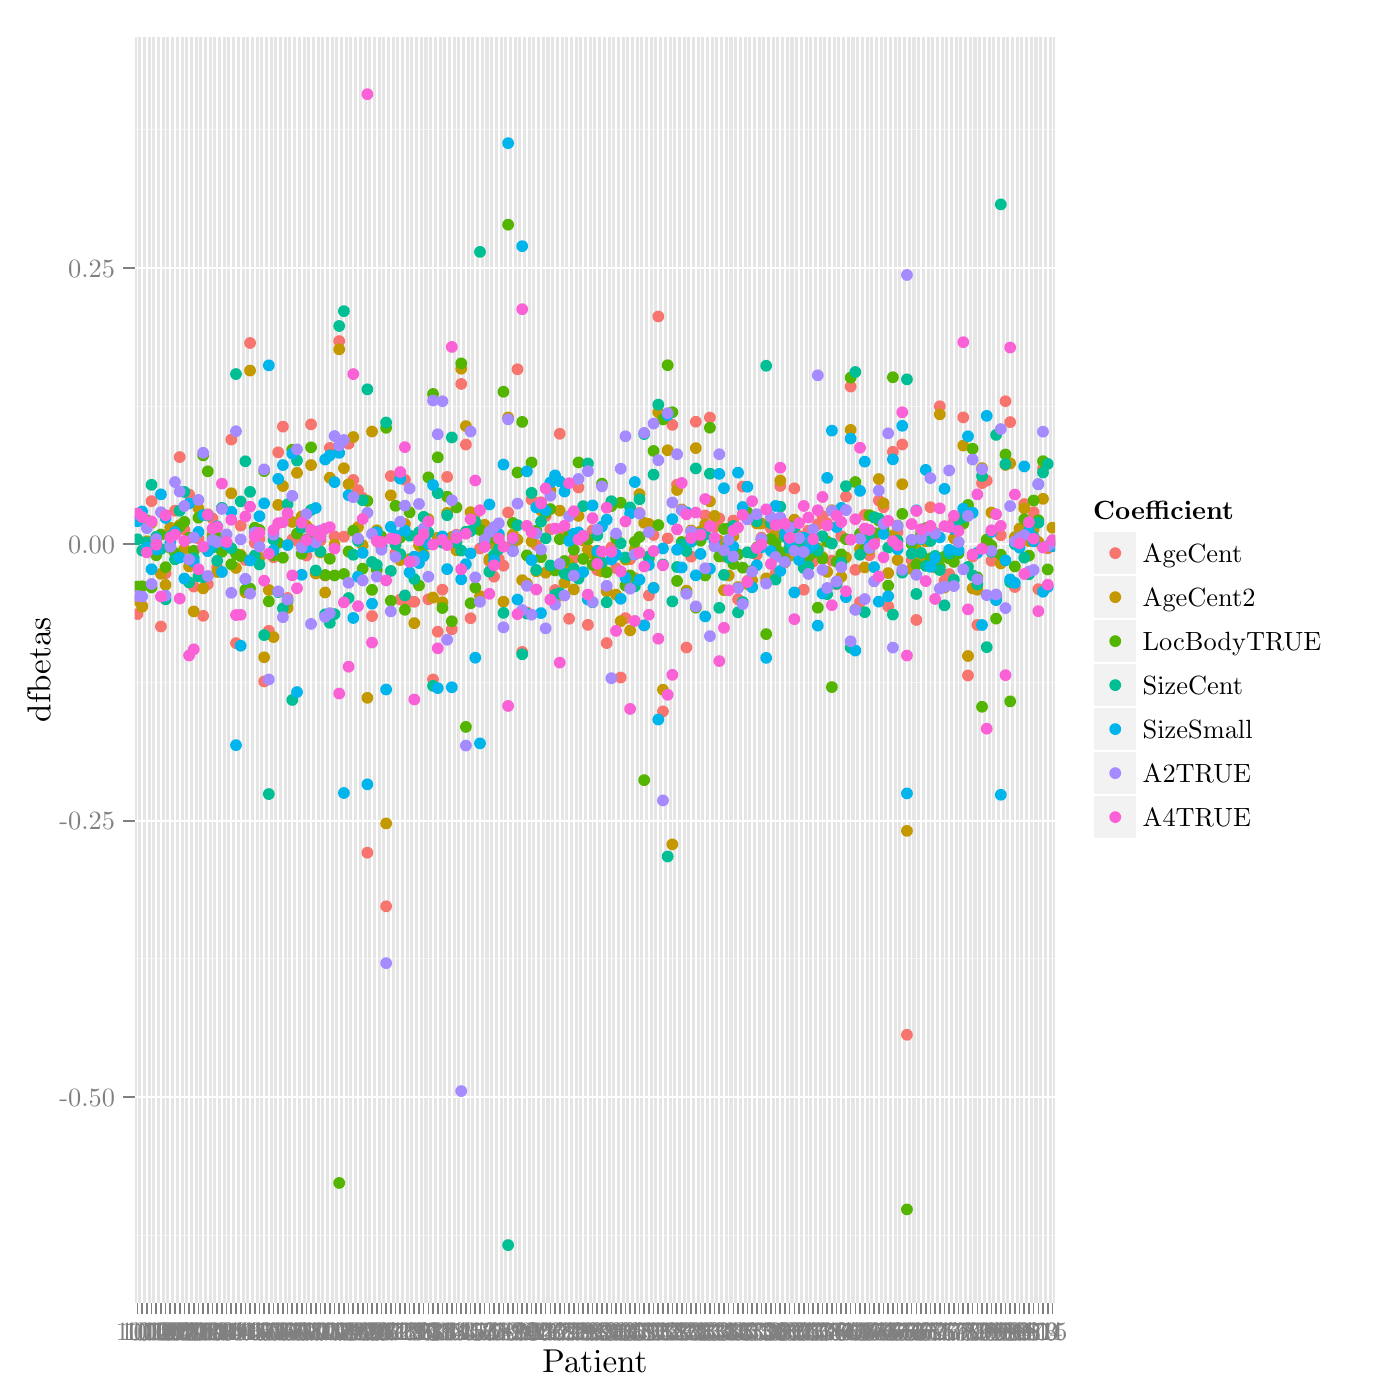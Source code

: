 % Created by tikzDevice version 0.7.0 on 2015-01-16 16:51:08
% !TEX encoding = UTF-8 Unicode
\documentclass[11pt]{memoir}
\nonstopmode

\usepackage{tikz}

\usepackage[active,tightpage,psfixbb]{preview}

\PreviewEnvironment{pgfpicture}

\setlength\PreviewBorder{0pt}

\usepackage{amsmath}
\newcommand{\SweaveOpts}[1]{}  % do not interfere with LaTeX
\newcommand{\SweaveInput}[1]{} % because they are not real TeX commands
\newcommand{\Sexpr}[1]{}       % will only be parsed by R


\usepackage{geometry}
\usepackage{amsmath}
\usepackage{lscape}
\geometry{verbose,tmargin=2.5cm,bmargin=2.5cm,lmargin=2.5cm,rmargin=2.5cm}


\begin{document}

\begin{tikzpicture}[x=1pt,y=1pt]
\definecolor[named]{fillColor}{rgb}{1.00,1.00,1.00}
\path[use as bounding box,fill=fillColor,fill opacity=0.00] (0,0) rectangle (505.89,505.89);
\begin{scope}
\path[clip] (  0.00,  0.00) rectangle (505.89,505.89);
\definecolor[named]{drawColor}{rgb}{1.00,1.00,1.00}
\definecolor[named]{fillColor}{rgb}{1.00,1.00,1.00}

\path[draw=drawColor,line width= 0.6pt,line join=round,line cap=round,fill=fillColor] (  0.00,  0.00) rectangle (505.89,505.89);
\end{scope}
\begin{scope}
\path[clip] ( 48.65, 35.17) rectangle (381.30,492.64);
\definecolor[named]{fillColor}{rgb}{0.90,0.90,0.90}

\path[fill=fillColor] ( 48.65, 35.17) rectangle (381.30,492.64);
\definecolor[named]{drawColor}{rgb}{0.95,0.95,0.95}

\path[draw=drawColor,line width= 0.3pt,line join=round] ( 48.65, 59.51) --
	(381.30, 59.51);

\path[draw=drawColor,line width= 0.3pt,line join=round] ( 48.65,159.39) --
	(381.30,159.39);

\path[draw=drawColor,line width= 0.3pt,line join=round] ( 48.65,259.26) --
	(381.30,259.26);

\path[draw=drawColor,line width= 0.3pt,line join=round] ( 48.65,359.13) --
	(381.30,359.13);

\path[draw=drawColor,line width= 0.3pt,line join=round] ( 48.65,459.01) --
	(381.30,459.01);
\definecolor[named]{drawColor}{rgb}{1.00,1.00,1.00}

\path[draw=drawColor,line width= 0.6pt,line join=round] ( 48.65,109.45) --
	(381.30,109.45);

\path[draw=drawColor,line width= 0.6pt,line join=round] ( 48.65,209.32) --
	(381.30,209.32);

\path[draw=drawColor,line width= 0.6pt,line join=round] ( 48.65,309.20) --
	(381.30,309.20);

\path[draw=drawColor,line width= 0.6pt,line join=round] ( 48.65,409.07) --
	(381.30,409.07);

\path[draw=drawColor,line width= 0.6pt,line join=round] ( 49.67, 35.17) --
	( 49.67,492.64);

\path[draw=drawColor,line width= 0.6pt,line join=round] ( 51.37, 35.17) --
	( 51.37,492.64);

\path[draw=drawColor,line width= 0.6pt,line join=round] ( 53.06, 35.17) --
	( 53.06,492.64);

\path[draw=drawColor,line width= 0.6pt,line join=round] ( 54.76, 35.17) --
	( 54.76,492.64);

\path[draw=drawColor,line width= 0.6pt,line join=round] ( 56.45, 35.17) --
	( 56.45,492.64);

\path[draw=drawColor,line width= 0.6pt,line join=round] ( 58.15, 35.17) --
	( 58.15,492.64);

\path[draw=drawColor,line width= 0.6pt,line join=round] ( 59.84, 35.17) --
	( 59.84,492.64);

\path[draw=drawColor,line width= 0.6pt,line join=round] ( 61.54, 35.17) --
	( 61.54,492.64);

\path[draw=drawColor,line width= 0.6pt,line join=round] ( 63.23, 35.17) --
	( 63.23,492.64);

\path[draw=drawColor,line width= 0.6pt,line join=round] ( 64.93, 35.17) --
	( 64.93,492.64);

\path[draw=drawColor,line width= 0.6pt,line join=round] ( 66.62, 35.17) --
	( 66.62,492.64);

\path[draw=drawColor,line width= 0.6pt,line join=round] ( 68.32, 35.17) --
	( 68.32,492.64);

\path[draw=drawColor,line width= 0.6pt,line join=round] ( 70.02, 35.17) --
	( 70.02,492.64);

\path[draw=drawColor,line width= 0.6pt,line join=round] ( 71.71, 35.17) --
	( 71.71,492.64);

\path[draw=drawColor,line width= 0.6pt,line join=round] ( 73.41, 35.17) --
	( 73.41,492.64);

\path[draw=drawColor,line width= 0.6pt,line join=round] ( 75.10, 35.17) --
	( 75.10,492.64);

\path[draw=drawColor,line width= 0.6pt,line join=round] ( 76.80, 35.17) --
	( 76.80,492.64);

\path[draw=drawColor,line width= 0.6pt,line join=round] ( 78.49, 35.17) --
	( 78.49,492.64);

\path[draw=drawColor,line width= 0.6pt,line join=round] ( 80.19, 35.17) --
	( 80.19,492.64);

\path[draw=drawColor,line width= 0.6pt,line join=round] ( 81.88, 35.17) --
	( 81.88,492.64);

\path[draw=drawColor,line width= 0.6pt,line join=round] ( 83.58, 35.17) --
	( 83.58,492.64);

\path[draw=drawColor,line width= 0.6pt,line join=round] ( 85.27, 35.17) --
	( 85.27,492.64);

\path[draw=drawColor,line width= 0.6pt,line join=round] ( 86.97, 35.17) --
	( 86.97,492.64);

\path[draw=drawColor,line width= 0.6pt,line join=round] ( 88.67, 35.17) --
	( 88.67,492.64);

\path[draw=drawColor,line width= 0.6pt,line join=round] ( 90.36, 35.17) --
	( 90.36,492.64);

\path[draw=drawColor,line width= 0.6pt,line join=round] ( 92.06, 35.17) --
	( 92.06,492.64);

\path[draw=drawColor,line width= 0.6pt,line join=round] ( 93.75, 35.17) --
	( 93.75,492.64);

\path[draw=drawColor,line width= 0.6pt,line join=round] ( 95.45, 35.17) --
	( 95.45,492.64);

\path[draw=drawColor,line width= 0.6pt,line join=round] ( 97.14, 35.17) --
	( 97.14,492.64);

\path[draw=drawColor,line width= 0.6pt,line join=round] ( 98.84, 35.17) --
	( 98.84,492.64);

\path[draw=drawColor,line width= 0.6pt,line join=round] (100.53, 35.17) --
	(100.53,492.64);

\path[draw=drawColor,line width= 0.6pt,line join=round] (102.23, 35.17) --
	(102.23,492.64);

\path[draw=drawColor,line width= 0.6pt,line join=round] (103.92, 35.17) --
	(103.92,492.64);

\path[draw=drawColor,line width= 0.6pt,line join=round] (105.62, 35.17) --
	(105.62,492.64);

\path[draw=drawColor,line width= 0.6pt,line join=round] (107.32, 35.17) --
	(107.32,492.64);

\path[draw=drawColor,line width= 0.6pt,line join=round] (109.01, 35.17) --
	(109.01,492.64);

\path[draw=drawColor,line width= 0.6pt,line join=round] (110.71, 35.17) --
	(110.71,492.64);

\path[draw=drawColor,line width= 0.6pt,line join=round] (112.40, 35.17) --
	(112.40,492.64);

\path[draw=drawColor,line width= 0.6pt,line join=round] (114.10, 35.17) --
	(114.10,492.64);

\path[draw=drawColor,line width= 0.6pt,line join=round] (115.79, 35.17) --
	(115.79,492.64);

\path[draw=drawColor,line width= 0.6pt,line join=round] (117.49, 35.17) --
	(117.49,492.64);

\path[draw=drawColor,line width= 0.6pt,line join=round] (119.18, 35.17) --
	(119.18,492.64);

\path[draw=drawColor,line width= 0.6pt,line join=round] (120.88, 35.17) --
	(120.88,492.64);

\path[draw=drawColor,line width= 0.6pt,line join=round] (122.57, 35.17) --
	(122.57,492.64);

\path[draw=drawColor,line width= 0.6pt,line join=round] (124.27, 35.17) --
	(124.27,492.64);

\path[draw=drawColor,line width= 0.6pt,line join=round] (125.97, 35.17) --
	(125.97,492.64);

\path[draw=drawColor,line width= 0.6pt,line join=round] (127.66, 35.17) --
	(127.66,492.64);

\path[draw=drawColor,line width= 0.6pt,line join=round] (129.36, 35.17) --
	(129.36,492.64);

\path[draw=drawColor,line width= 0.6pt,line join=round] (131.05, 35.17) --
	(131.05,492.64);

\path[draw=drawColor,line width= 0.6pt,line join=round] (132.75, 35.17) --
	(132.75,492.64);

\path[draw=drawColor,line width= 0.6pt,line join=round] (134.44, 35.17) --
	(134.44,492.64);

\path[draw=drawColor,line width= 0.6pt,line join=round] (136.14, 35.17) --
	(136.14,492.64);

\path[draw=drawColor,line width= 0.6pt,line join=round] (137.83, 35.17) --
	(137.83,492.64);

\path[draw=drawColor,line width= 0.6pt,line join=round] (139.53, 35.17) --
	(139.53,492.64);

\path[draw=drawColor,line width= 0.6pt,line join=round] (141.22, 35.17) --
	(141.22,492.64);

\path[draw=drawColor,line width= 0.6pt,line join=round] (142.92, 35.17) --
	(142.92,492.64);

\path[draw=drawColor,line width= 0.6pt,line join=round] (144.62, 35.17) --
	(144.62,492.64);

\path[draw=drawColor,line width= 0.6pt,line join=round] (146.31, 35.17) --
	(146.31,492.64);

\path[draw=drawColor,line width= 0.6pt,line join=round] (148.01, 35.17) --
	(148.01,492.64);

\path[draw=drawColor,line width= 0.6pt,line join=round] (149.70, 35.17) --
	(149.70,492.64);

\path[draw=drawColor,line width= 0.6pt,line join=round] (151.40, 35.17) --
	(151.40,492.64);

\path[draw=drawColor,line width= 0.6pt,line join=round] (153.09, 35.17) --
	(153.09,492.64);

\path[draw=drawColor,line width= 0.6pt,line join=round] (154.79, 35.17) --
	(154.79,492.64);

\path[draw=drawColor,line width= 0.6pt,line join=round] (156.48, 35.17) --
	(156.48,492.64);

\path[draw=drawColor,line width= 0.6pt,line join=round] (158.18, 35.17) --
	(158.18,492.64);

\path[draw=drawColor,line width= 0.6pt,line join=round] (159.87, 35.17) --
	(159.87,492.64);

\path[draw=drawColor,line width= 0.6pt,line join=round] (161.57, 35.17) --
	(161.57,492.64);

\path[draw=drawColor,line width= 0.6pt,line join=round] (163.27, 35.17) --
	(163.27,492.64);

\path[draw=drawColor,line width= 0.6pt,line join=round] (164.96, 35.17) --
	(164.96,492.64);

\path[draw=drawColor,line width= 0.6pt,line join=round] (166.66, 35.17) --
	(166.66,492.64);

\path[draw=drawColor,line width= 0.6pt,line join=round] (168.35, 35.17) --
	(168.35,492.64);

\path[draw=drawColor,line width= 0.6pt,line join=round] (170.05, 35.17) --
	(170.05,492.64);

\path[draw=drawColor,line width= 0.6pt,line join=round] (171.74, 35.17) --
	(171.74,492.64);

\path[draw=drawColor,line width= 0.6pt,line join=round] (173.44, 35.17) --
	(173.44,492.64);

\path[draw=drawColor,line width= 0.6pt,line join=round] (175.13, 35.17) --
	(175.13,492.64);

\path[draw=drawColor,line width= 0.6pt,line join=round] (176.83, 35.17) --
	(176.83,492.64);

\path[draw=drawColor,line width= 0.6pt,line join=round] (178.52, 35.17) --
	(178.52,492.64);

\path[draw=drawColor,line width= 0.6pt,line join=round] (180.22, 35.17) --
	(180.22,492.64);

\path[draw=drawColor,line width= 0.6pt,line join=round] (181.92, 35.17) --
	(181.92,492.64);

\path[draw=drawColor,line width= 0.6pt,line join=round] (183.61, 35.17) --
	(183.61,492.64);

\path[draw=drawColor,line width= 0.6pt,line join=round] (185.31, 35.17) --
	(185.31,492.64);

\path[draw=drawColor,line width= 0.6pt,line join=round] (187.00, 35.17) --
	(187.00,492.64);

\path[draw=drawColor,line width= 0.6pt,line join=round] (188.70, 35.17) --
	(188.70,492.64);

\path[draw=drawColor,line width= 0.6pt,line join=round] (190.39, 35.17) --
	(190.39,492.64);

\path[draw=drawColor,line width= 0.6pt,line join=round] (192.09, 35.17) --
	(192.09,492.64);

\path[draw=drawColor,line width= 0.6pt,line join=round] (193.78, 35.17) --
	(193.78,492.64);

\path[draw=drawColor,line width= 0.6pt,line join=round] (195.48, 35.17) --
	(195.48,492.64);

\path[draw=drawColor,line width= 0.6pt,line join=round] (197.17, 35.17) --
	(197.17,492.64);

\path[draw=drawColor,line width= 0.6pt,line join=round] (198.87, 35.17) --
	(198.87,492.64);

\path[draw=drawColor,line width= 0.6pt,line join=round] (200.57, 35.17) --
	(200.57,492.64);

\path[draw=drawColor,line width= 0.6pt,line join=round] (202.26, 35.17) --
	(202.26,492.64);

\path[draw=drawColor,line width= 0.6pt,line join=round] (203.96, 35.17) --
	(203.96,492.64);

\path[draw=drawColor,line width= 0.6pt,line join=round] (205.65, 35.17) --
	(205.65,492.64);

\path[draw=drawColor,line width= 0.6pt,line join=round] (207.35, 35.17) --
	(207.35,492.64);

\path[draw=drawColor,line width= 0.6pt,line join=round] (209.04, 35.17) --
	(209.04,492.64);

\path[draw=drawColor,line width= 0.6pt,line join=round] (210.74, 35.17) --
	(210.74,492.64);

\path[draw=drawColor,line width= 0.6pt,line join=round] (212.43, 35.17) --
	(212.43,492.64);

\path[draw=drawColor,line width= 0.6pt,line join=round] (214.13, 35.17) --
	(214.13,492.64);

\path[draw=drawColor,line width= 0.6pt,line join=round] (215.82, 35.17) --
	(215.82,492.64);

\path[draw=drawColor,line width= 0.6pt,line join=round] (217.52, 35.17) --
	(217.52,492.64);

\path[draw=drawColor,line width= 0.6pt,line join=round] (219.22, 35.17) --
	(219.22,492.64);

\path[draw=drawColor,line width= 0.6pt,line join=round] (220.91, 35.17) --
	(220.91,492.64);

\path[draw=drawColor,line width= 0.6pt,line join=round] (222.61, 35.17) --
	(222.61,492.64);

\path[draw=drawColor,line width= 0.6pt,line join=round] (224.30, 35.17) --
	(224.30,492.64);

\path[draw=drawColor,line width= 0.6pt,line join=round] (226.00, 35.17) --
	(226.00,492.64);

\path[draw=drawColor,line width= 0.6pt,line join=round] (227.69, 35.17) --
	(227.69,492.64);

\path[draw=drawColor,line width= 0.6pt,line join=round] (229.39, 35.17) --
	(229.39,492.64);

\path[draw=drawColor,line width= 0.6pt,line join=round] (231.08, 35.17) --
	(231.08,492.64);

\path[draw=drawColor,line width= 0.6pt,line join=round] (232.78, 35.17) --
	(232.78,492.64);

\path[draw=drawColor,line width= 0.6pt,line join=round] (234.47, 35.17) --
	(234.47,492.64);

\path[draw=drawColor,line width= 0.6pt,line join=round] (236.17, 35.17) --
	(236.17,492.64);

\path[draw=drawColor,line width= 0.6pt,line join=round] (237.87, 35.17) --
	(237.87,492.64);

\path[draw=drawColor,line width= 0.6pt,line join=round] (239.56, 35.17) --
	(239.56,492.64);

\path[draw=drawColor,line width= 0.6pt,line join=round] (241.26, 35.17) --
	(241.26,492.64);

\path[draw=drawColor,line width= 0.6pt,line join=round] (242.95, 35.17) --
	(242.95,492.64);

\path[draw=drawColor,line width= 0.6pt,line join=round] (244.65, 35.17) --
	(244.65,492.64);

\path[draw=drawColor,line width= 0.6pt,line join=round] (246.34, 35.17) --
	(246.34,492.64);

\path[draw=drawColor,line width= 0.6pt,line join=round] (248.04, 35.17) --
	(248.04,492.64);

\path[draw=drawColor,line width= 0.6pt,line join=round] (249.73, 35.17) --
	(249.73,492.64);

\path[draw=drawColor,line width= 0.6pt,line join=round] (251.43, 35.17) --
	(251.43,492.64);

\path[draw=drawColor,line width= 0.6pt,line join=round] (253.12, 35.17) --
	(253.12,492.64);

\path[draw=drawColor,line width= 0.6pt,line join=round] (254.82, 35.17) --
	(254.82,492.64);

\path[draw=drawColor,line width= 0.6pt,line join=round] (256.52, 35.17) --
	(256.52,492.64);

\path[draw=drawColor,line width= 0.6pt,line join=round] (258.21, 35.17) --
	(258.21,492.64);

\path[draw=drawColor,line width= 0.6pt,line join=round] (259.91, 35.17) --
	(259.91,492.64);

\path[draw=drawColor,line width= 0.6pt,line join=round] (261.60, 35.17) --
	(261.60,492.64);

\path[draw=drawColor,line width= 0.6pt,line join=round] (263.30, 35.17) --
	(263.30,492.64);

\path[draw=drawColor,line width= 0.6pt,line join=round] (264.99, 35.17) --
	(264.99,492.64);

\path[draw=drawColor,line width= 0.6pt,line join=round] (266.69, 35.17) --
	(266.69,492.64);

\path[draw=drawColor,line width= 0.6pt,line join=round] (268.38, 35.17) --
	(268.38,492.64);

\path[draw=drawColor,line width= 0.6pt,line join=round] (270.08, 35.17) --
	(270.08,492.64);

\path[draw=drawColor,line width= 0.6pt,line join=round] (271.77, 35.17) --
	(271.77,492.64);

\path[draw=drawColor,line width= 0.6pt,line join=round] (273.47, 35.17) --
	(273.47,492.64);

\path[draw=drawColor,line width= 0.6pt,line join=round] (275.17, 35.17) --
	(275.17,492.64);

\path[draw=drawColor,line width= 0.6pt,line join=round] (276.86, 35.17) --
	(276.86,492.64);

\path[draw=drawColor,line width= 0.6pt,line join=round] (278.56, 35.17) --
	(278.56,492.64);

\path[draw=drawColor,line width= 0.6pt,line join=round] (280.25, 35.17) --
	(280.25,492.64);

\path[draw=drawColor,line width= 0.6pt,line join=round] (281.95, 35.17) --
	(281.95,492.64);

\path[draw=drawColor,line width= 0.6pt,line join=round] (283.64, 35.17) --
	(283.64,492.64);

\path[draw=drawColor,line width= 0.6pt,line join=round] (285.34, 35.17) --
	(285.34,492.64);

\path[draw=drawColor,line width= 0.6pt,line join=round] (287.03, 35.17) --
	(287.03,492.64);

\path[draw=drawColor,line width= 0.6pt,line join=round] (288.73, 35.17) --
	(288.73,492.64);

\path[draw=drawColor,line width= 0.6pt,line join=round] (290.42, 35.17) --
	(290.42,492.64);

\path[draw=drawColor,line width= 0.6pt,line join=round] (292.12, 35.17) --
	(292.12,492.64);

\path[draw=drawColor,line width= 0.6pt,line join=round] (293.82, 35.17) --
	(293.82,492.64);

\path[draw=drawColor,line width= 0.6pt,line join=round] (295.51, 35.17) --
	(295.51,492.64);

\path[draw=drawColor,line width= 0.6pt,line join=round] (297.21, 35.17) --
	(297.21,492.64);

\path[draw=drawColor,line width= 0.6pt,line join=round] (298.90, 35.17) --
	(298.90,492.64);

\path[draw=drawColor,line width= 0.6pt,line join=round] (300.60, 35.17) --
	(300.60,492.64);

\path[draw=drawColor,line width= 0.6pt,line join=round] (302.29, 35.17) --
	(302.29,492.64);

\path[draw=drawColor,line width= 0.6pt,line join=round] (303.99, 35.17) --
	(303.99,492.64);

\path[draw=drawColor,line width= 0.6pt,line join=round] (305.68, 35.17) --
	(305.68,492.64);

\path[draw=drawColor,line width= 0.6pt,line join=round] (307.38, 35.17) --
	(307.38,492.64);

\path[draw=drawColor,line width= 0.6pt,line join=round] (309.07, 35.17) --
	(309.07,492.64);

\path[draw=drawColor,line width= 0.6pt,line join=round] (310.77, 35.17) --
	(310.77,492.64);

\path[draw=drawColor,line width= 0.6pt,line join=round] (312.47, 35.17) --
	(312.47,492.64);

\path[draw=drawColor,line width= 0.6pt,line join=round] (314.16, 35.17) --
	(314.16,492.64);

\path[draw=drawColor,line width= 0.6pt,line join=round] (315.86, 35.17) --
	(315.86,492.64);

\path[draw=drawColor,line width= 0.6pt,line join=round] (317.55, 35.17) --
	(317.55,492.64);

\path[draw=drawColor,line width= 0.6pt,line join=round] (319.25, 35.17) --
	(319.25,492.64);

\path[draw=drawColor,line width= 0.6pt,line join=round] (320.94, 35.17) --
	(320.94,492.64);

\path[draw=drawColor,line width= 0.6pt,line join=round] (322.64, 35.17) --
	(322.64,492.64);

\path[draw=drawColor,line width= 0.6pt,line join=round] (324.33, 35.17) --
	(324.33,492.64);

\path[draw=drawColor,line width= 0.6pt,line join=round] (326.03, 35.17) --
	(326.03,492.64);

\path[draw=drawColor,line width= 0.6pt,line join=round] (327.72, 35.17) --
	(327.72,492.64);

\path[draw=drawColor,line width= 0.6pt,line join=round] (329.42, 35.17) --
	(329.42,492.64);

\path[draw=drawColor,line width= 0.6pt,line join=round] (331.12, 35.17) --
	(331.12,492.64);

\path[draw=drawColor,line width= 0.6pt,line join=round] (332.81, 35.17) --
	(332.81,492.64);

\path[draw=drawColor,line width= 0.6pt,line join=round] (334.51, 35.17) --
	(334.51,492.64);

\path[draw=drawColor,line width= 0.6pt,line join=round] (336.20, 35.17) --
	(336.20,492.64);

\path[draw=drawColor,line width= 0.6pt,line join=round] (337.90, 35.17) --
	(337.90,492.64);

\path[draw=drawColor,line width= 0.6pt,line join=round] (339.59, 35.17) --
	(339.59,492.64);

\path[draw=drawColor,line width= 0.6pt,line join=round] (341.29, 35.17) --
	(341.29,492.64);

\path[draw=drawColor,line width= 0.6pt,line join=round] (342.98, 35.17) --
	(342.98,492.64);

\path[draw=drawColor,line width= 0.6pt,line join=round] (344.68, 35.17) --
	(344.68,492.64);

\path[draw=drawColor,line width= 0.6pt,line join=round] (346.37, 35.17) --
	(346.37,492.64);

\path[draw=drawColor,line width= 0.6pt,line join=round] (348.07, 35.17) --
	(348.07,492.64);

\path[draw=drawColor,line width= 0.6pt,line join=round] (349.77, 35.17) --
	(349.77,492.64);

\path[draw=drawColor,line width= 0.6pt,line join=round] (351.46, 35.17) --
	(351.46,492.64);

\path[draw=drawColor,line width= 0.6pt,line join=round] (353.16, 35.17) --
	(353.16,492.64);

\path[draw=drawColor,line width= 0.6pt,line join=round] (354.85, 35.17) --
	(354.85,492.64);

\path[draw=drawColor,line width= 0.6pt,line join=round] (356.55, 35.17) --
	(356.55,492.64);

\path[draw=drawColor,line width= 0.6pt,line join=round] (358.24, 35.17) --
	(358.24,492.64);

\path[draw=drawColor,line width= 0.6pt,line join=round] (359.94, 35.17) --
	(359.94,492.64);

\path[draw=drawColor,line width= 0.6pt,line join=round] (361.63, 35.17) --
	(361.63,492.64);

\path[draw=drawColor,line width= 0.6pt,line join=round] (363.33, 35.17) --
	(363.33,492.64);

\path[draw=drawColor,line width= 0.6pt,line join=round] (365.02, 35.17) --
	(365.02,492.64);

\path[draw=drawColor,line width= 0.6pt,line join=round] (366.72, 35.17) --
	(366.72,492.64);

\path[draw=drawColor,line width= 0.6pt,line join=round] (368.42, 35.17) --
	(368.42,492.64);

\path[draw=drawColor,line width= 0.6pt,line join=round] (370.11, 35.17) --
	(370.11,492.64);

\path[draw=drawColor,line width= 0.6pt,line join=round] (371.81, 35.17) --
	(371.81,492.64);

\path[draw=drawColor,line width= 0.6pt,line join=round] (373.50, 35.17) --
	(373.50,492.64);

\path[draw=drawColor,line width= 0.6pt,line join=round] (375.20, 35.17) --
	(375.20,492.64);

\path[draw=drawColor,line width= 0.6pt,line join=round] (376.89, 35.17) --
	(376.89,492.64);

\path[draw=drawColor,line width= 0.6pt,line join=round] (378.59, 35.17) --
	(378.59,492.64);

\path[draw=drawColor,line width= 0.6pt,line join=round] (380.28, 35.17) --
	(380.28,492.64);
\definecolor[named]{fillColor}{rgb}{0.97,0.46,0.43}

\path[fill=fillColor] (305.68,326.47) circle (  2.13);

\path[fill=fillColor] (341.29,296.01) circle (  2.13);

\path[fill=fillColor] (380.28,308.49) circle (  2.13);

\path[fill=fillColor] ( 49.67,283.99) circle (  2.13);

\path[fill=fillColor] (154.79,289.31) circle (  2.13);

\path[fill=fillColor] (190.39,284.58) circle (  2.13);

\path[fill=fillColor] (193.78,308.99) circle (  2.13);

\path[fill=fillColor] (195.48,324.40) circle (  2.13);

\path[fill=fillColor] (280.25,298.61) circle (  2.13);

\path[fill=fillColor] (149.70,288.41) circle (  2.13);

\path[fill=fillColor] (151.40,304.56) circle (  2.13);

\path[fill=fillColor] (153.09,309.07) circle (  2.13);

\path[fill=fillColor] (156.48,260.36) circle (  2.13);

\path[fill=fillColor] (158.18,277.62) circle (  2.13);

\path[fill=fillColor] (159.87,292.81) circle (  2.13);

\path[fill=fillColor] (161.57,333.55) circle (  2.13);

\path[fill=fillColor] (163.27,278.51) circle (  2.13);

\path[fill=fillColor] (164.96,312.67) circle (  2.13);

\path[fill=fillColor] (166.66,367.15) circle (  2.13);

\path[fill=fillColor] (168.35,345.23) circle (  2.13);

\path[fill=fillColor] (171.74,320.12) circle (  2.13);

\path[fill=fillColor] (173.44,307.68) circle (  2.13);

\path[fill=fillColor] (175.13,314.63) circle (  2.13);

\path[fill=fillColor] (176.83,303.12) circle (  2.13);

\path[fill=fillColor] (178.52,297.51) circle (  2.13);

\path[fill=fillColor] (180.22,303.93) circle (  2.13);

\path[fill=fillColor] (181.92,301.47) circle (  2.13);

\path[fill=fillColor] (183.61,320.71) circle (  2.13);

\path[fill=fillColor] (185.31,309.51) circle (  2.13);

\path[fill=fillColor] (187.00,372.46) circle (  2.13);

\path[fill=fillColor] (188.70,270.32) circle (  2.13);

\path[fill=fillColor] (192.09,325.34) circle (  2.13);

\path[fill=fillColor] (197.17,319.42) circle (  2.13);

\path[fill=fillColor] (198.87,314.60) circle (  2.13);

\path[fill=fillColor] (200.57,292.68) circle (  2.13);

\path[fill=fillColor] (202.26,349.14) circle (  2.13);

\path[fill=fillColor] (203.96,312.71) circle (  2.13);

\path[fill=fillColor] (205.65,282.30) circle (  2.13);

\path[fill=fillColor] (207.35,304.22) circle (  2.13);

\path[fill=fillColor] (209.04,329.74) circle (  2.13);

\path[fill=fillColor] (210.74,311.31) circle (  2.13);

\path[fill=fillColor] (212.43,280.09) circle (  2.13);

\path[fill=fillColor] (214.13,314.24) circle (  2.13);

\path[fill=fillColor] (215.82,299.90) circle (  2.13);

\path[fill=fillColor] (217.52,302.34) circle (  2.13);

\path[fill=fillColor] (219.22,273.51) circle (  2.13);

\path[fill=fillColor] (220.91,308.06) circle (  2.13);

\path[fill=fillColor] (222.61,300.58) circle (  2.13);

\path[fill=fillColor] (224.30,261.06) circle (  2.13);

\path[fill=fillColor] (226.00,282.52) circle (  2.13);

\path[fill=fillColor] (227.69,303.79) circle (  2.13);

\path[fill=fillColor] (229.39,296.98) circle (  2.13);

\path[fill=fillColor] (231.08,320.54) circle (  2.13);

\path[fill=fillColor] (232.78,279.89) circle (  2.13);

\path[fill=fillColor] (234.47,290.77) circle (  2.13);

\path[fill=fillColor] (236.17,312.58) circle (  2.13);

\path[fill=fillColor] (237.87,391.54) circle (  2.13);

\path[fill=fillColor] (239.56,248.83) circle (  2.13);

\path[fill=fillColor] (241.26,311.33) circle (  2.13);

\path[fill=fillColor] (242.95,352.36) circle (  2.13);

\path[fill=fillColor] (244.65,330.75) circle (  2.13);

\path[fill=fillColor] (246.34,309.44) circle (  2.13);

\path[fill=fillColor] (248.04,271.91) circle (  2.13);

\path[fill=fillColor] (249.73,304.73) circle (  2.13);

\path[fill=fillColor] (251.43,353.50) circle (  2.13);

\path[fill=fillColor] (253.12,311.23) circle (  2.13);

\path[fill=fillColor] (254.82,319.64) circle (  2.13);

\path[fill=fillColor] (256.52,355.00) circle (  2.13);

\path[fill=fillColor] (258.21,315.45) circle (  2.13);

\path[fill=fillColor] (259.91,318.56) circle (  2.13);

\path[fill=fillColor] (261.60,304.76) circle (  2.13);

\path[fill=fillColor] (263.30,307.10) circle (  2.13);

\path[fill=fillColor] (264.99,317.79) circle (  2.13);

\path[fill=fillColor] (266.69,289.34) circle (  2.13);

\path[fill=fillColor] (268.38,330.06) circle (  2.13);

\path[fill=fillColor] (270.08,295.97) circle (  2.13);

\path[fill=fillColor] (271.77,293.82) circle (  2.13);

\path[fill=fillColor] (273.47,305.44) circle (  2.13);

\path[fill=fillColor] (275.17,311.61) circle (  2.13);

\path[fill=fillColor] (276.86,295.59) circle (  2.13);

\path[fill=fillColor] (278.56,314.97) circle (  2.13);

\path[fill=fillColor] (281.95,330.27) circle (  2.13);

\path[fill=fillColor] (283.64,315.71) circle (  2.13);

\path[fill=fillColor] (285.34,308.76) circle (  2.13);

\path[fill=fillColor] (287.03,329.43) circle (  2.13);

\path[fill=fillColor] (288.73,312.27) circle (  2.13);

\path[fill=fillColor] (290.42,292.78) circle (  2.13);

\path[fill=fillColor] (292.12,314.11) circle (  2.13);

\path[fill=fillColor] (293.82,303.00) circle (  2.13);

\path[fill=fillColor] (295.51,316.41) circle (  2.13);

\path[fill=fillColor] (297.21,319.35) circle (  2.13);

\path[fill=fillColor] (298.90,316.76) circle (  2.13);

\path[fill=fillColor] (300.60,303.34) circle (  2.13);

\path[fill=fillColor] (302.29,294.77) circle (  2.13);

\path[fill=fillColor] (303.99,312.17) circle (  2.13);

\path[fill=fillColor] (307.38,366.21) circle (  2.13);

\path[fill=fillColor] (309.07,299.97) circle (  2.13);

\path[fill=fillColor] (310.77,288.32) circle (  2.13);

\path[fill=fillColor] (312.47,319.81) circle (  2.13);

\path[fill=fillColor] (314.16,305.26) circle (  2.13);

\path[fill=fillColor] (315.86,310.78) circle (  2.13);

\path[fill=fillColor] (317.55,325.04) circle (  2.13);

\path[fill=fillColor] (319.25,322.62) circle (  2.13);

\path[fill=fillColor] (320.94,286.82) circle (  2.13);

\path[fill=fillColor] (322.64,342.63) circle (  2.13);

\path[fill=fillColor] (324.33,313.57) circle (  2.13);

\path[fill=fillColor] (326.03,345.27) circle (  2.13);

\path[fill=fillColor] (327.72,131.97) circle (  2.13);

\path[fill=fillColor] (329.42,303.45) circle (  2.13);

\path[fill=fillColor] (331.12,281.87) circle (  2.13);

\path[fill=fillColor] (332.81,302.64) circle (  2.13);

\path[fill=fillColor] (334.51,313.89) circle (  2.13);

\path[fill=fillColor] (336.20,322.60) circle (  2.13);

\path[fill=fillColor] (337.90,313.03) circle (  2.13);

\path[fill=fillColor] (339.59,359.08) circle (  2.13);

\path[fill=fillColor] (342.98,298.44) circle (  2.13);

\path[fill=fillColor] (344.68,317.58) circle (  2.13);

\path[fill=fillColor] (346.37,315.87) circle (  2.13);

\path[fill=fillColor] (348.07,355.06) circle (  2.13);

\path[fill=fillColor] (349.77,261.81) circle (  2.13);

\path[fill=fillColor] (351.46,304.80) circle (  2.13);

\path[fill=fillColor] (353.16,280.07) circle (  2.13);

\path[fill=fillColor] (354.85,331.31) circle (  2.13);

\path[fill=fillColor] (356.55,332.20) circle (  2.13);

\path[fill=fillColor] (358.24,303.22) circle (  2.13);

\path[fill=fillColor] (359.94,289.19) circle (  2.13);

\path[fill=fillColor] (361.63,312.47) circle (  2.13);

\path[fill=fillColor] (363.33,360.91) circle (  2.13);

\path[fill=fillColor] (365.02,353.36) circle (  2.13);

\path[fill=fillColor] (366.72,293.77) circle (  2.13);

\path[fill=fillColor] (368.42,309.64) circle (  2.13);

\path[fill=fillColor] (370.11,323.75) circle (  2.13);

\path[fill=fillColor] (371.81,316.23) circle (  2.13);

\path[fill=fillColor] (373.50,320.82) circle (  2.13);

\path[fill=fillColor] (375.20,292.99) circle (  2.13);

\path[fill=fillColor] (376.89,336.55) circle (  2.13);

\path[fill=fillColor] (378.59,307.77) circle (  2.13);

\path[fill=fillColor] ( 51.37,287.00) circle (  2.13);

\path[fill=fillColor] ( 53.06,316.48) circle (  2.13);

\path[fill=fillColor] ( 54.76,324.80) circle (  2.13);

\path[fill=fillColor] ( 56.45,307.97) circle (  2.13);

\path[fill=fillColor] ( 58.15,279.50) circle (  2.13);

\path[fill=fillColor] ( 59.84,298.73) circle (  2.13);

\path[fill=fillColor] ( 61.54,311.53) circle (  2.13);

\path[fill=fillColor] ( 63.23,321.34) circle (  2.13);

\path[fill=fillColor] ( 64.93,340.72) circle (  2.13);

\path[fill=fillColor] ( 66.62,314.45) circle (  2.13);

\path[fill=fillColor] ( 68.32,327.21) circle (  2.13);

\path[fill=fillColor] ( 70.02,293.92) circle (  2.13);

\path[fill=fillColor] ( 71.71,311.27) circle (  2.13);

\path[fill=fillColor] ( 73.41,283.36) circle (  2.13);

\path[fill=fillColor] ( 75.10,294.82) circle (  2.13);

\path[fill=fillColor] ( 76.80,318.52) circle (  2.13);

\path[fill=fillColor] ( 78.49,300.81) circle (  2.13);

\path[fill=fillColor] ( 80.19,309.40) circle (  2.13);

\path[fill=fillColor] ( 81.88,309.28) circle (  2.13);

\path[fill=fillColor] ( 83.58,347.04) circle (  2.13);

\path[fill=fillColor] ( 85.27,273.50) circle (  2.13);

\path[fill=fillColor] ( 86.97,315.93) circle (  2.13);

\path[fill=fillColor] ( 88.67,303.57) circle (  2.13);

\path[fill=fillColor] ( 90.36,381.95) circle (  2.13);

\path[fill=fillColor] ( 92.06,309.77) circle (  2.13);

\path[fill=fillColor] ( 93.75,311.11) circle (  2.13);

\path[fill=fillColor] ( 95.45,259.65) circle (  2.13);

\path[fill=fillColor] ( 97.14,277.95) circle (  2.13);

\path[fill=fillColor] ( 98.84,304.51) circle (  2.13);

\path[fill=fillColor] (100.53,342.43) circle (  2.13);

\path[fill=fillColor] (102.23,351.72) circle (  2.13);

\path[fill=fillColor] (103.92,289.80) circle (  2.13);

\path[fill=fillColor] (105.62,310.91) circle (  2.13);

\path[fill=fillColor] (107.32,310.49) circle (  2.13);

\path[fill=fillColor] (109.01,317.21) circle (  2.13);

\path[fill=fillColor] (110.71,305.14) circle (  2.13);

\path[fill=fillColor] (112.40,352.54) circle (  2.13);

\path[fill=fillColor] (114.10,298.81) circle (  2.13);

\path[fill=fillColor] (115.79,310.57) circle (  2.13);

\path[fill=fillColor] (117.49,297.91) circle (  2.13);

\path[fill=fillColor] (119.18,344.04) circle (  2.13);

\path[fill=fillColor] (120.88,312.06) circle (  2.13);

\path[fill=fillColor] (122.57,382.63) circle (  2.13);

\path[fill=fillColor] (124.27,311.96) circle (  2.13);

\path[fill=fillColor] (125.97,345.56) circle (  2.13);

\path[fill=fillColor] (127.66,332.45) circle (  2.13);

\path[fill=fillColor] (129.36,328.79) circle (  2.13);

\path[fill=fillColor] (131.05,325.99) circle (  2.13);

\path[fill=fillColor] (132.75,197.77) circle (  2.13);

\path[fill=fillColor] (134.44,283.26) circle (  2.13);

\path[fill=fillColor] (136.14,311.83) circle (  2.13);

\path[fill=fillColor] (137.83,308.64) circle (  2.13);

\path[fill=fillColor] (139.53,178.40) circle (  2.13);

\path[fill=fillColor] (141.22,333.86) circle (  2.13);

\path[fill=fillColor] (142.92,306.09) circle (  2.13);

\path[fill=fillColor] (144.62,289.22) circle (  2.13);

\path[fill=fillColor] (146.31,332.49) circle (  2.13);

\path[fill=fillColor] (148.01,288.52) circle (  2.13);

\path[fill=fillColor] (170.05,282.49) circle (  2.13);
\definecolor[named]{fillColor}{rgb}{0.77,0.60,0.00}

\path[fill=fillColor] (305.68,304.45) circle (  2.13);

\path[fill=fillColor] (341.29,293.56) circle (  2.13);

\path[fill=fillColor] (380.28,315.21) circle (  2.13);

\path[fill=fillColor] ( 49.67,288.97) circle (  2.13);

\path[fill=fillColor] (154.79,318.30) circle (  2.13);

\path[fill=fillColor] (190.39,295.02) circle (  2.13);

\path[fill=fillColor] (193.78,299.42) circle (  2.13);

\path[fill=fillColor] (195.48,321.50) circle (  2.13);

\path[fill=fillColor] (280.25,312.71) circle (  2.13);

\path[fill=fillColor] (149.70,280.72) circle (  2.13);

\path[fill=fillColor] (151.40,308.80) circle (  2.13);

\path[fill=fillColor] (153.09,305.60) circle (  2.13);

\path[fill=fillColor] (156.48,289.98) circle (  2.13);

\path[fill=fillColor] (158.18,311.56) circle (  2.13);

\path[fill=fillColor] (159.87,288.26) circle (  2.13);

\path[fill=fillColor] (161.57,320.54) circle (  2.13);

\path[fill=fillColor] (163.27,311.84) circle (  2.13);

\path[fill=fillColor] (164.96,307.02) circle (  2.13);

\path[fill=fillColor] (166.66,372.64) circle (  2.13);

\path[fill=fillColor] (168.35,351.92) circle (  2.13);

\path[fill=fillColor] (171.74,315.02) circle (  2.13);

\path[fill=fillColor] (173.44,290.47) circle (  2.13);

\path[fill=fillColor] (175.13,316.24) circle (  2.13);

\path[fill=fillColor] (176.83,303.82) circle (  2.13);

\path[fill=fillColor] (178.52,309.25) circle (  2.13);

\path[fill=fillColor] (180.22,312.23) circle (  2.13);

\path[fill=fillColor] (181.92,288.46) circle (  2.13);

\path[fill=fillColor] (183.61,355.04) circle (  2.13);

\path[fill=fillColor] (185.31,312.78) circle (  2.13);

\path[fill=fillColor] (187.00,310.87) circle (  2.13);

\path[fill=fillColor] (188.70,296.24) circle (  2.13);

\path[fill=fillColor] (192.09,310.24) circle (  2.13);

\path[fill=fillColor] (197.17,298.95) circle (  2.13);

\path[fill=fillColor] (198.87,328.74) circle (  2.13);

\path[fill=fillColor] (200.57,289.19) circle (  2.13);

\path[fill=fillColor] (202.26,321.35) circle (  2.13);

\path[fill=fillColor] (203.96,295.29) circle (  2.13);

\path[fill=fillColor] (205.65,302.06) circle (  2.13);

\path[fill=fillColor] (207.35,292.90) circle (  2.13);

\path[fill=fillColor] (209.04,319.46) circle (  2.13);

\path[fill=fillColor] (210.74,310.58) circle (  2.13);

\path[fill=fillColor] (212.43,307.33) circle (  2.13);

\path[fill=fillColor] (214.13,305.69) circle (  2.13);

\path[fill=fillColor] (215.82,306.90) circle (  2.13);

\path[fill=fillColor] (217.52,299.42) circle (  2.13);

\path[fill=fillColor] (219.22,292.22) circle (  2.13);

\path[fill=fillColor] (220.91,324.17) circle (  2.13);

\path[fill=fillColor] (222.61,291.02) circle (  2.13);

\path[fill=fillColor] (224.30,281.43) circle (  2.13);

\path[fill=fillColor] (226.00,303.68) circle (  2.13);

\path[fill=fillColor] (227.69,278.08) circle (  2.13);

\path[fill=fillColor] (229.39,307.38) circle (  2.13);

\path[fill=fillColor] (231.08,327.33) circle (  2.13);

\path[fill=fillColor] (232.78,316.94) circle (  2.13);

\path[fill=fillColor] (234.47,316.55) circle (  2.13);

\path[fill=fillColor] (236.17,293.48) circle (  2.13);

\path[fill=fillColor] (237.87,356.93) circle (  2.13);

\path[fill=fillColor] (239.56,256.64) circle (  2.13);

\path[fill=fillColor] (241.26,343.18) circle (  2.13);

\path[fill=fillColor] (242.95,200.77) circle (  2.13);

\path[fill=fillColor] (244.65,328.84) circle (  2.13);

\path[fill=fillColor] (246.34,321.80) circle (  2.13);

\path[fill=fillColor] (248.04,292.46) circle (  2.13);

\path[fill=fillColor] (249.73,314.22) circle (  2.13);

\path[fill=fillColor] (251.43,343.97) circle (  2.13);

\path[fill=fillColor] (253.12,313.85) circle (  2.13);

\path[fill=fillColor] (254.82,316.42) circle (  2.13);

\path[fill=fillColor] (256.52,324.70) circle (  2.13);

\path[fill=fillColor] (258.21,319.46) circle (  2.13);

\path[fill=fillColor] (259.91,310.51) circle (  2.13);

\path[fill=fillColor] (261.60,292.65) circle (  2.13);

\path[fill=fillColor] (263.30,297.92) circle (  2.13);

\path[fill=fillColor] (264.99,312.12) circle (  2.13);

\path[fill=fillColor] (266.69,293.77) circle (  2.13);

\path[fill=fillColor] (268.38,320.08) circle (  2.13);

\path[fill=fillColor] (270.08,294.83) circle (  2.13);

\path[fill=fillColor] (271.77,296.20) circle (  2.13);

\path[fill=fillColor] (273.47,316.73) circle (  2.13);

\path[fill=fillColor] (275.17,316.73) circle (  2.13);

\path[fill=fillColor] (276.86,296.89) circle (  2.13);

\path[fill=fillColor] (278.56,311.10) circle (  2.13);

\path[fill=fillColor] (281.95,332.25) circle (  2.13);

\path[fill=fillColor] (283.64,302.64) circle (  2.13);

\path[fill=fillColor] (285.34,305.04) circle (  2.13);

\path[fill=fillColor] (287.03,318.10) circle (  2.13);

\path[fill=fillColor] (288.73,306.80) circle (  2.13);

\path[fill=fillColor] (290.42,301.18) circle (  2.13);

\path[fill=fillColor] (292.12,308.90) circle (  2.13);

\path[fill=fillColor] (293.82,311.56) circle (  2.13);

\path[fill=fillColor] (295.51,307.80) circle (  2.13);

\path[fill=fillColor] (297.21,304.59) circle (  2.13);

\path[fill=fillColor] (298.90,299.24) circle (  2.13);

\path[fill=fillColor] (300.60,321.53) circle (  2.13);

\path[fill=fillColor] (302.29,295.59) circle (  2.13);

\path[fill=fillColor] (303.99,297.48) circle (  2.13);

\path[fill=fillColor] (307.38,350.54) circle (  2.13);

\path[fill=fillColor] (309.07,285.67) circle (  2.13);

\path[fill=fillColor] (310.77,307.50) circle (  2.13);

\path[fill=fillColor] (312.47,300.84) circle (  2.13);

\path[fill=fillColor] (314.16,307.26) circle (  2.13);

\path[fill=fillColor] (315.86,318.96) circle (  2.13);

\path[fill=fillColor] (317.55,332.78) circle (  2.13);

\path[fill=fillColor] (319.25,324.02) circle (  2.13);

\path[fill=fillColor] (320.94,298.80) circle (  2.13);

\path[fill=fillColor] (322.64,312.37) circle (  2.13);

\path[fill=fillColor] (324.33,303.53) circle (  2.13);

\path[fill=fillColor] (326.03,330.92) circle (  2.13);

\path[fill=fillColor] (327.72,205.66) circle (  2.13);

\path[fill=fillColor] (329.42,300.26) circle (  2.13);

\path[fill=fillColor] (331.12,307.46) circle (  2.13);

\path[fill=fillColor] (332.81,304.01) circle (  2.13);

\path[fill=fillColor] (334.51,310.25) circle (  2.13);

\path[fill=fillColor] (336.20,315.44) circle (  2.13);

\path[fill=fillColor] (337.90,300.85) circle (  2.13);

\path[fill=fillColor] (339.59,356.16) circle (  2.13);

\path[fill=fillColor] (342.98,304.13) circle (  2.13);

\path[fill=fillColor] (344.68,311.37) circle (  2.13);

\path[fill=fillColor] (346.37,309.92) circle (  2.13);

\path[fill=fillColor] (348.07,344.88) circle (  2.13);

\path[fill=fillColor] (349.77,268.84) circle (  2.13);

\path[fill=fillColor] (351.46,293.26) circle (  2.13);

\path[fill=fillColor] (353.16,292.78) circle (  2.13);

\path[fill=fillColor] (354.85,336.75) circle (  2.13);

\path[fill=fillColor] (356.55,309.76) circle (  2.13);

\path[fill=fillColor] (358.24,320.67) circle (  2.13);

\path[fill=fillColor] (359.94,290.42) circle (  2.13);

\path[fill=fillColor] (361.63,302.29) circle (  2.13);

\path[fill=fillColor] (363.33,337.89) circle (  2.13);

\path[fill=fillColor] (365.02,338.43) circle (  2.13);

\path[fill=fillColor] (366.72,311.80) circle (  2.13);

\path[fill=fillColor] (368.42,314.92) circle (  2.13);

\path[fill=fillColor] (370.11,322.20) circle (  2.13);

\path[fill=fillColor] (371.81,310.38) circle (  2.13);

\path[fill=fillColor] (373.50,314.57) circle (  2.13);

\path[fill=fillColor] (375.20,310.08) circle (  2.13);

\path[fill=fillColor] (376.89,325.64) circle (  2.13);

\path[fill=fillColor] (378.59,308.11) circle (  2.13);

\path[fill=fillColor] ( 51.37,286.64) circle (  2.13);

\path[fill=fillColor] ( 53.06,310.31) circle (  2.13);

\path[fill=fillColor] ( 54.76,316.96) circle (  2.13);

\path[fill=fillColor] ( 56.45,309.57) circle (  2.13);

\path[fill=fillColor] ( 58.15,298.52) circle (  2.13);

\path[fill=fillColor] ( 59.84,294.52) circle (  2.13);

\path[fill=fillColor] ( 61.54,315.21) circle (  2.13);

\path[fill=fillColor] ( 63.23,312.83) circle (  2.13);

\path[fill=fillColor] ( 64.93,316.13) circle (  2.13);

\path[fill=fillColor] ( 66.62,307.56) circle (  2.13);

\path[fill=fillColor] ( 68.32,301.21) circle (  2.13);

\path[fill=fillColor] ( 70.02,284.94) circle (  2.13);

\path[fill=fillColor] ( 71.71,322.23) circle (  2.13);

\path[fill=fillColor] ( 73.41,293.26) circle (  2.13);

\path[fill=fillColor] ( 75.10,320.04) circle (  2.13);

\path[fill=fillColor] ( 76.80,312.77) circle (  2.13);

\path[fill=fillColor] ( 78.49,299.20) circle (  2.13);

\path[fill=fillColor] ( 80.19,322.26) circle (  2.13);

\path[fill=fillColor] ( 81.88,308.74) circle (  2.13);

\path[fill=fillColor] ( 83.58,327.64) circle (  2.13);

\path[fill=fillColor] ( 85.27,300.66) circle (  2.13);

\path[fill=fillColor] ( 86.97,305.37) circle (  2.13);

\path[fill=fillColor] ( 88.67,291.85) circle (  2.13);

\path[fill=fillColor] ( 90.36,371.98) circle (  2.13);

\path[fill=fillColor] ( 92.06,305.01) circle (  2.13);

\path[fill=fillColor] ( 93.75,304.38) circle (  2.13);

\path[fill=fillColor] ( 95.45,268.38) circle (  2.13);

\path[fill=fillColor] ( 97.14,292.70) circle (  2.13);

\path[fill=fillColor] ( 98.84,275.68) circle (  2.13);

\path[fill=fillColor] (100.53,323.43) circle (  2.13);

\path[fill=fillColor] (102.23,330.27) circle (  2.13);

\path[fill=fillColor] (103.92,286.19) circle (  2.13);

\path[fill=fillColor] (105.62,317.29) circle (  2.13);

\path[fill=fillColor] (107.32,335.02) circle (  2.13);

\path[fill=fillColor] (109.01,319.26) circle (  2.13);

\path[fill=fillColor] (110.71,315.90) circle (  2.13);

\path[fill=fillColor] (112.40,337.83) circle (  2.13);

\path[fill=fillColor] (114.10,298.65) circle (  2.13);

\path[fill=fillColor] (115.79,306.24) circle (  2.13);

\path[fill=fillColor] (117.49,291.80) circle (  2.13);

\path[fill=fillColor] (119.18,333.26) circle (  2.13);

\path[fill=fillColor] (120.88,309.09) circle (  2.13);

\path[fill=fillColor] (122.57,379.65) circle (  2.13);

\path[fill=fillColor] (124.27,336.69) circle (  2.13);

\path[fill=fillColor] (125.97,330.87) circle (  2.13);

\path[fill=fillColor] (127.66,347.96) circle (  2.13);

\path[fill=fillColor] (129.36,315.41) circle (  2.13);

\path[fill=fillColor] (131.05,308.89) circle (  2.13);

\path[fill=fillColor] (132.75,253.72) circle (  2.13);

\path[fill=fillColor] (134.44,349.95) circle (  2.13);

\path[fill=fillColor] (136.14,314.28) circle (  2.13);

\path[fill=fillColor] (137.83,308.29) circle (  2.13);

\path[fill=fillColor] (139.53,208.35) circle (  2.13);

\path[fill=fillColor] (141.22,326.90) circle (  2.13);

\path[fill=fillColor] (142.92,309.47) circle (  2.13);

\path[fill=fillColor] (144.62,303.51) circle (  2.13);

\path[fill=fillColor] (146.31,316.55) circle (  2.13);

\path[fill=fillColor] (148.01,303.89) circle (  2.13);

\path[fill=fillColor] (170.05,320.82) circle (  2.13);
\definecolor[named]{fillColor}{rgb}{0.33,0.71,0.00}

\path[fill=fillColor] (305.68,311.04) circle (  2.13);

\path[fill=fillColor] (341.29,304.71) circle (  2.13);

\path[fill=fillColor] (380.28,310.61) circle (  2.13);

\path[fill=fillColor] ( 49.67,293.94) circle (  2.13);

\path[fill=fillColor] (154.79,333.40) circle (  2.13);

\path[fill=fillColor] (190.39,305.21) circle (  2.13);

\path[fill=fillColor] (193.78,314.12) circle (  2.13);

\path[fill=fillColor] (195.48,304.55) circle (  2.13);

\path[fill=fillColor] (280.25,309.40) circle (  2.13);

\path[fill=fillColor] (149.70,303.07) circle (  2.13);

\path[fill=fillColor] (151.40,294.35) circle (  2.13);

\path[fill=fillColor] (153.09,308.96) circle (  2.13);

\path[fill=fillColor] (156.48,363.52) circle (  2.13);

\path[fill=fillColor] (158.18,340.63) circle (  2.13);

\path[fill=fillColor] (159.87,286.18) circle (  2.13);

\path[fill=fillColor] (161.57,326.41) circle (  2.13);

\path[fill=fillColor] (163.27,281.39) circle (  2.13);

\path[fill=fillColor] (164.96,322.54) circle (  2.13);

\path[fill=fillColor] (166.66,374.58) circle (  2.13);

\path[fill=fillColor] (168.35,243.22) circle (  2.13);

\path[fill=fillColor] (171.74,293.58) circle (  2.13);

\path[fill=fillColor] (173.44,314.42) circle (  2.13);

\path[fill=fillColor] (175.13,313.10) circle (  2.13);

\path[fill=fillColor] (176.83,311.65) circle (  2.13);

\path[fill=fillColor] (178.52,313.78) circle (  2.13);

\path[fill=fillColor] (180.22,310.33) circle (  2.13);

\path[fill=fillColor] (181.92,364.32) circle (  2.13);

\path[fill=fillColor] (183.61,424.69) circle (  2.13);

\path[fill=fillColor] (185.31,316.92) circle (  2.13);

\path[fill=fillColor] (187.00,335.16) circle (  2.13);

\path[fill=fillColor] (188.70,353.43) circle (  2.13);

\path[fill=fillColor] (192.09,338.75) circle (  2.13);

\path[fill=fillColor] (197.17,320.54) circle (  2.13);

\path[fill=fillColor] (198.87,321.93) circle (  2.13);

\path[fill=fillColor] (200.57,299.74) circle (  2.13);

\path[fill=fillColor] (202.26,311.03) circle (  2.13);

\path[fill=fillColor] (203.96,303.16) circle (  2.13);

\path[fill=fillColor] (205.65,312.52) circle (  2.13);

\path[fill=fillColor] (207.35,307.22) circle (  2.13);

\path[fill=fillColor] (209.04,338.79) circle (  2.13);

\path[fill=fillColor] (210.74,303.91) circle (  2.13);

\path[fill=fillColor] (212.43,310.98) circle (  2.13);

\path[fill=fillColor] (214.13,301.75) circle (  2.13);

\path[fill=fillColor] (215.82,305.12) circle (  2.13);

\path[fill=fillColor] (217.52,331.12) circle (  2.13);

\path[fill=fillColor] (219.22,299.11) circle (  2.13);

\path[fill=fillColor] (220.91,322.99) circle (  2.13);

\path[fill=fillColor] (222.61,311.36) circle (  2.13);

\path[fill=fillColor] (224.30,324.22) circle (  2.13);

\path[fill=fillColor] (226.00,294.31) circle (  2.13);

\path[fill=fillColor] (227.69,297.97) circle (  2.13);

\path[fill=fillColor] (229.39,310.08) circle (  2.13);

\path[fill=fillColor] (231.08,311.84) circle (  2.13);

\path[fill=fillColor] (232.78,223.99) circle (  2.13);

\path[fill=fillColor] (234.47,304.15) circle (  2.13);

\path[fill=fillColor] (236.17,342.94) circle (  2.13);

\path[fill=fillColor] (237.87,316.17) circle (  2.13);

\path[fill=fillColor] (239.56,354.33) circle (  2.13);

\path[fill=fillColor] (241.26,373.91) circle (  2.13);

\path[fill=fillColor] (242.95,356.94) circle (  2.13);

\path[fill=fillColor] (244.65,295.96) circle (  2.13);

\path[fill=fillColor] (246.34,310.02) circle (  2.13);

\path[fill=fillColor] (248.04,291.58) circle (  2.13);

\path[fill=fillColor] (249.73,311.17) circle (  2.13);

\path[fill=fillColor] (251.43,286.31) circle (  2.13);

\path[fill=fillColor] (253.12,310.51) circle (  2.13);

\path[fill=fillColor] (254.82,297.93) circle (  2.13);

\path[fill=fillColor] (256.52,351.34) circle (  2.13);

\path[fill=fillColor] (258.21,308.49) circle (  2.13);

\path[fill=fillColor] (259.91,304.80) circle (  2.13);

\path[fill=fillColor] (261.60,314.73) circle (  2.13);

\path[fill=fillColor] (263.30,314.91) circle (  2.13);

\path[fill=fillColor] (264.99,302.09) circle (  2.13);

\path[fill=fillColor] (266.69,305.56) circle (  2.13);

\path[fill=fillColor] (268.38,300.76) circle (  2.13);

\path[fill=fillColor] (270.08,320.75) circle (  2.13);

\path[fill=fillColor] (271.77,299.64) circle (  2.13);

\path[fill=fillColor] (273.47,308.05) circle (  2.13);

\path[fill=fillColor] (275.17,310.94) circle (  2.13);

\path[fill=fillColor] (276.86,276.76) circle (  2.13);

\path[fill=fillColor] (278.56,311.08) circle (  2.13);

\path[fill=fillColor] (281.95,306.37) circle (  2.13);

\path[fill=fillColor] (283.64,303.33) circle (  2.13);

\path[fill=fillColor] (285.34,315.70) circle (  2.13);

\path[fill=fillColor] (287.03,307.20) circle (  2.13);

\path[fill=fillColor] (288.73,310.26) circle (  2.13);

\path[fill=fillColor] (290.42,304.31) circle (  2.13);

\path[fill=fillColor] (292.12,304.75) circle (  2.13);

\path[fill=fillColor] (293.82,306.23) circle (  2.13);

\path[fill=fillColor] (295.51,286.30) circle (  2.13);

\path[fill=fillColor] (297.21,303.95) circle (  2.13);

\path[fill=fillColor] (298.90,310.15) circle (  2.13);

\path[fill=fillColor] (300.60,257.61) circle (  2.13);

\path[fill=fillColor] (302.29,302.90) circle (  2.13);

\path[fill=fillColor] (303.99,305.56) circle (  2.13);

\path[fill=fillColor] (307.38,369.44) circle (  2.13);

\path[fill=fillColor] (309.07,331.71) circle (  2.13);

\path[fill=fillColor] (310.77,312.99) circle (  2.13);

\path[fill=fillColor] (312.47,307.46) circle (  2.13);

\path[fill=fillColor] (314.16,319.71) circle (  2.13);

\path[fill=fillColor] (315.86,313.24) circle (  2.13);

\path[fill=fillColor] (317.55,317.79) circle (  2.13);

\path[fill=fillColor] (319.25,314.45) circle (  2.13);

\path[fill=fillColor] (320.94,294.26) circle (  2.13);

\path[fill=fillColor] (322.64,369.57) circle (  2.13);

\path[fill=fillColor] (324.33,315.98) circle (  2.13);

\path[fill=fillColor] (326.03,320.19) circle (  2.13);

\path[fill=fillColor] (327.72, 68.87) circle (  2.13);

\path[fill=fillColor] (329.42,309.33) circle (  2.13);

\path[fill=fillColor] (331.12,301.85) circle (  2.13);

\path[fill=fillColor] (332.81,312.95) circle (  2.13);

\path[fill=fillColor] (334.51,315.07) circle (  2.13);

\path[fill=fillColor] (336.20,304.12) circle (  2.13);

\path[fill=fillColor] (337.90,313.27) circle (  2.13);

\path[fill=fillColor] (339.59,301.03) circle (  2.13);

\path[fill=fillColor] (342.98,304.18) circle (  2.13);

\path[fill=fillColor] (344.68,302.84) circle (  2.13);

\path[fill=fillColor] (346.37,305.92) circle (  2.13);

\path[fill=fillColor] (348.07,316.69) circle (  2.13);

\path[fill=fillColor] (349.77,323.42) circle (  2.13);

\path[fill=fillColor] (351.46,343.74) circle (  2.13);

\path[fill=fillColor] (353.16,297.26) circle (  2.13);

\path[fill=fillColor] (354.85,250.49) circle (  2.13);

\path[fill=fillColor] (356.55,310.91) circle (  2.13);

\path[fill=fillColor] (358.24,308.74) circle (  2.13);

\path[fill=fillColor] (359.94,282.34) circle (  2.13);

\path[fill=fillColor] (361.63,305.43) circle (  2.13);

\path[fill=fillColor] (363.33,341.65) circle (  2.13);

\path[fill=fillColor] (365.02,252.45) circle (  2.13);

\path[fill=fillColor] (366.72,301.19) circle (  2.13);

\path[fill=fillColor] (368.42,310.04) circle (  2.13);

\path[fill=fillColor] (370.11,318.23) circle (  2.13);

\path[fill=fillColor] (371.81,305.12) circle (  2.13);

\path[fill=fillColor] (373.50,325.04) circle (  2.13);

\path[fill=fillColor] (375.20,317.90) circle (  2.13);

\path[fill=fillColor] (376.89,339.24) circle (  2.13);

\path[fill=fillColor] (378.59,300.12) circle (  2.13);

\path[fill=fillColor] ( 51.37,294.03) circle (  2.13);

\path[fill=fillColor] ( 53.06,317.83) circle (  2.13);

\path[fill=fillColor] ( 54.76,293.62) circle (  2.13);

\path[fill=fillColor] ( 56.45,305.25) circle (  2.13);

\path[fill=fillColor] ( 58.15,312.74) circle (  2.13);

\path[fill=fillColor] ( 59.84,300.94) circle (  2.13);

\path[fill=fillColor] ( 61.54,307.93) circle (  2.13);

\path[fill=fillColor] ( 63.23,306.00) circle (  2.13);

\path[fill=fillColor] ( 64.93,315.56) circle (  2.13);

\path[fill=fillColor] ( 66.62,317.32) circle (  2.13);

\path[fill=fillColor] ( 68.32,311.55) circle (  2.13);

\path[fill=fillColor] ( 70.02,306.86) circle (  2.13);

\path[fill=fillColor] ( 71.71,318.82) circle (  2.13);

\path[fill=fillColor] ( 73.41,341.34) circle (  2.13);

\path[fill=fillColor] ( 75.10,335.58) circle (  2.13);

\path[fill=fillColor] ( 76.80,311.42) circle (  2.13);

\path[fill=fillColor] ( 78.49,311.73) circle (  2.13);

\path[fill=fillColor] ( 80.19,306.49) circle (  2.13);

\path[fill=fillColor] ( 81.88,309.66) circle (  2.13);

\path[fill=fillColor] ( 83.58,301.99) circle (  2.13);

\path[fill=fillColor] ( 85.27,305.69) circle (  2.13);

\path[fill=fillColor] ( 86.97,304.92) circle (  2.13);

\path[fill=fillColor] ( 88.67,292.80) circle (  2.13);

\path[fill=fillColor] ( 90.36,293.20) circle (  2.13);

\path[fill=fillColor] ( 92.06,315.18) circle (  2.13);

\path[fill=fillColor] ( 93.75,314.42) circle (  2.13);

\path[fill=fillColor] ( 95.45,335.66) circle (  2.13);

\path[fill=fillColor] ( 97.14,288.58) circle (  2.13);

\path[fill=fillColor] ( 98.84,305.20) circle (  2.13);

\path[fill=fillColor] (100.53,309.70) circle (  2.13);

\path[fill=fillColor] (102.23,304.36) circle (  2.13);

\path[fill=fillColor] (103.92,288.68) circle (  2.13);

\path[fill=fillColor] (105.62,343.38) circle (  2.13);

\path[fill=fillColor] (107.32,313.05) circle (  2.13);

\path[fill=fillColor] (109.01,305.79) circle (  2.13);

\path[fill=fillColor] (110.71,311.01) circle (  2.13);

\path[fill=fillColor] (112.40,344.24) circle (  2.13);

\path[fill=fillColor] (114.10,311.13) circle (  2.13);

\path[fill=fillColor] (115.79,312.93) circle (  2.13);

\path[fill=fillColor] (117.49,298.11) circle (  2.13);

\path[fill=fillColor] (119.18,303.98) circle (  2.13);

\path[fill=fillColor] (120.88,297.95) circle (  2.13);

\path[fill=fillColor] (122.57, 78.43) circle (  2.13);

\path[fill=fillColor] (124.27,298.47) circle (  2.13);

\path[fill=fillColor] (125.97,306.58) circle (  2.13);

\path[fill=fillColor] (127.66,314.10) circle (  2.13);

\path[fill=fillColor] (129.36,311.15) circle (  2.13);

\path[fill=fillColor] (131.05,300.40) circle (  2.13);

\path[fill=fillColor] (132.75,324.88) circle (  2.13);

\path[fill=fillColor] (134.44,292.73) circle (  2.13);

\path[fill=fillColor] (136.14,299.95) circle (  2.13);

\path[fill=fillColor] (137.83,312.03) circle (  2.13);

\path[fill=fillColor] (139.53,351.30) circle (  2.13);

\path[fill=fillColor] (141.22,288.79) circle (  2.13);

\path[fill=fillColor] (142.92,323.11) circle (  2.13);

\path[fill=fillColor] (144.62,311.61) circle (  2.13);

\path[fill=fillColor] (146.31,285.53) circle (  2.13);

\path[fill=fillColor] (148.01,320.75) circle (  2.13);

\path[fill=fillColor] (170.05,287.91) circle (  2.13);
\definecolor[named]{fillColor}{rgb}{0.00,0.75,0.58}

\path[fill=fillColor] (305.68,330.21) circle (  2.13);

\path[fill=fillColor] (341.29,287.15) circle (  2.13);

\path[fill=fillColor] (380.28,310.47) circle (  2.13);

\path[fill=fillColor] ( 49.67,311.00) circle (  2.13);

\path[fill=fillColor] (154.79,313.51) circle (  2.13);

\path[fill=fillColor] (190.39,284.17) circle (  2.13);

\path[fill=fillColor] (193.78,299.91) circle (  2.13);

\path[fill=fillColor] (195.48,317.39) circle (  2.13);

\path[fill=fillColor] (280.25,296.46) circle (  2.13);

\path[fill=fillColor] (149.70,296.66) circle (  2.13);

\path[fill=fillColor] (151.40,313.56) circle (  2.13);

\path[fill=fillColor] (153.09,319.11) circle (  2.13);

\path[fill=fillColor] (156.48,258.06) circle (  2.13);

\path[fill=fillColor] (158.18,327.68) circle (  2.13);

\path[fill=fillColor] (159.87,309.80) circle (  2.13);

\path[fill=fillColor] (161.57,319.72) circle (  2.13);

\path[fill=fillColor] (163.27,347.81) circle (  2.13);

\path[fill=fillColor] (164.96,309.82) circle (  2.13);

\path[fill=fillColor] (166.66,306.95) circle (  2.13);

\path[fill=fillColor] (168.35,313.77) circle (  2.13);

\path[fill=fillColor] (171.74,317.33) circle (  2.13);

\path[fill=fillColor] (173.44,414.86) circle (  2.13);

\path[fill=fillColor] (175.13,308.45) circle (  2.13);

\path[fill=fillColor] (176.83,299.32) circle (  2.13);

\path[fill=fillColor] (178.52,305.32) circle (  2.13);

\path[fill=fillColor] (180.22,307.48) circle (  2.13);

\path[fill=fillColor] (181.92,284.42) circle (  2.13);

\path[fill=fillColor] (183.61, 55.97) circle (  2.13);

\path[fill=fillColor] (185.31,306.81) circle (  2.13);

\path[fill=fillColor] (187.00,316.11) circle (  2.13);

\path[fill=fillColor] (188.70,269.47) circle (  2.13);

\path[fill=fillColor] (192.09,327.78) circle (  2.13);

\path[fill=fillColor] (197.17,311.34) circle (  2.13);

\path[fill=fillColor] (198.87,301.56) circle (  2.13);

\path[fill=fillColor] (200.57,291.00) circle (  2.13);

\path[fill=fillColor] (202.26,291.55) circle (  2.13);

\path[fill=fillColor] (203.96,298.68) circle (  2.13);

\path[fill=fillColor] (205.65,298.10) circle (  2.13);

\path[fill=fillColor] (207.35,300.44) circle (  2.13);

\path[fill=fillColor] (209.04,296.80) circle (  2.13);

\path[fill=fillColor] (210.74,323.00) circle (  2.13);

\path[fill=fillColor] (212.43,338.42) circle (  2.13);

\path[fill=fillColor] (214.13,288.25) circle (  2.13);

\path[fill=fillColor] (215.82,312.40) circle (  2.13);

\path[fill=fillColor] (217.52,302.67) circle (  2.13);

\path[fill=fillColor] (219.22,288.26) circle (  2.13);

\path[fill=fillColor] (220.91,324.78) circle (  2.13);

\path[fill=fillColor] (222.61,305.35) circle (  2.13);

\path[fill=fillColor] (224.30,309.57) circle (  2.13);

\path[fill=fillColor] (226.00,304.45) circle (  2.13);

\path[fill=fillColor] (227.69,322.54) circle (  2.13);

\path[fill=fillColor] (229.39,294.01) circle (  2.13);

\path[fill=fillColor] (231.08,325.48) circle (  2.13);

\path[fill=fillColor] (232.78,349.04) circle (  2.13);

\path[fill=fillColor] (234.47,304.83) circle (  2.13);

\path[fill=fillColor] (236.17,334.37) circle (  2.13);

\path[fill=fillColor] (237.87,359.67) circle (  2.13);

\path[fill=fillColor] (239.56,301.92) circle (  2.13);

\path[fill=fillColor] (241.26,196.40) circle (  2.13);

\path[fill=fillColor] (242.95,288.57) circle (  2.13);

\path[fill=fillColor] (244.65,301.00) circle (  2.13);

\path[fill=fillColor] (246.34,309.12) circle (  2.13);

\path[fill=fillColor] (248.04,306.77) circle (  2.13);

\path[fill=fillColor] (249.73,310.10) circle (  2.13);

\path[fill=fillColor] (251.43,336.61) circle (  2.13);

\path[fill=fillColor] (253.12,313.04) circle (  2.13);

\path[fill=fillColor] (254.82,312.67) circle (  2.13);

\path[fill=fillColor] (256.52,334.74) circle (  2.13);

\path[fill=fillColor] (258.21,310.71) circle (  2.13);

\path[fill=fillColor] (259.91,286.24) circle (  2.13);

\path[fill=fillColor] (261.60,298.13) circle (  2.13);

\path[fill=fillColor] (263.30,304.29) circle (  2.13);

\path[fill=fillColor] (264.99,315.83) circle (  2.13);

\path[fill=fillColor] (266.69,284.62) circle (  2.13);

\path[fill=fillColor] (268.38,288.31) circle (  2.13);

\path[fill=fillColor] (270.08,306.30) circle (  2.13);

\path[fill=fillColor] (271.77,306.08) circle (  2.13);

\path[fill=fillColor] (273.47,317.50) circle (  2.13);

\path[fill=fillColor] (275.17,310.91) circle (  2.13);

\path[fill=fillColor] (276.86,373.72) circle (  2.13);

\path[fill=fillColor] (278.56,316.83) circle (  2.13);

\path[fill=fillColor] (281.95,322.79) circle (  2.13);

\path[fill=fillColor] (283.64,311.89) circle (  2.13);

\path[fill=fillColor] (285.34,307.71) circle (  2.13);

\path[fill=fillColor] (287.03,315.32) circle (  2.13);

\path[fill=fillColor] (288.73,310.31) circle (  2.13);

\path[fill=fillColor] (290.42,300.65) circle (  2.13);

\path[fill=fillColor] (292.12,301.23) circle (  2.13);

\path[fill=fillColor] (293.82,311.54) circle (  2.13);

\path[fill=fillColor] (295.51,306.98) circle (  2.13);

\path[fill=fillColor] (297.21,312.13) circle (  2.13);

\path[fill=fillColor] (298.90,291.19) circle (  2.13);

\path[fill=fillColor] (300.60,309.48) circle (  2.13);

\path[fill=fillColor] (302.29,294.97) circle (  2.13);

\path[fill=fillColor] (303.99,302.64) circle (  2.13);

\path[fill=fillColor] (307.38,271.87) circle (  2.13);

\path[fill=fillColor] (309.07,371.46) circle (  2.13);

\path[fill=fillColor] (310.77,305.41) circle (  2.13);

\path[fill=fillColor] (312.47,284.68) circle (  2.13);

\path[fill=fillColor] (314.16,312.29) circle (  2.13);

\path[fill=fillColor] (315.86,318.98) circle (  2.13);

\path[fill=fillColor] (317.55,318.51) circle (  2.13);

\path[fill=fillColor] (319.25,316.83) circle (  2.13);

\path[fill=fillColor] (320.94,307.99) circle (  2.13);

\path[fill=fillColor] (322.64,283.81) circle (  2.13);

\path[fill=fillColor] (324.33,310.54) circle (  2.13);

\path[fill=fillColor] (326.03,298.96) circle (  2.13);

\path[fill=fillColor] (327.72,368.81) circle (  2.13);

\path[fill=fillColor] (329.42,305.84) circle (  2.13);

\path[fill=fillColor] (331.12,291.26) circle (  2.13);

\path[fill=fillColor] (332.81,306.08) circle (  2.13);

\path[fill=fillColor] (334.51,301.40) circle (  2.13);

\path[fill=fillColor] (336.20,310.40) circle (  2.13);

\path[fill=fillColor] (337.90,305.01) circle (  2.13);

\path[fill=fillColor] (339.59,299.90) circle (  2.13);

\path[fill=fillColor] (342.98,305.89) circle (  2.13);

\path[fill=fillColor] (344.68,296.44) circle (  2.13);

\path[fill=fillColor] (346.37,318.10) circle (  2.13);

\path[fill=fillColor] (348.07,318.91) circle (  2.13);

\path[fill=fillColor] (349.77,301.02) circle (  2.13);

\path[fill=fillColor] (351.46,297.95) circle (  2.13);

\path[fill=fillColor] (353.16,294.70) circle (  2.13);

\path[fill=fillColor] (354.85,333.89) circle (  2.13);

\path[fill=fillColor] (356.55,272.03) circle (  2.13);

\path[fill=fillColor] (358.24,306.46) circle (  2.13);

\path[fill=fillColor] (359.94,348.73) circle (  2.13);

\path[fill=fillColor] (361.63,432.03) circle (  2.13);

\path[fill=fillColor] (363.33,338.20) circle (  2.13);

\path[fill=fillColor] (365.02,295.55) circle (  2.13);

\path[fill=fillColor] (366.72,309.23) circle (  2.13);

\path[fill=fillColor] (368.42,311.63) circle (  2.13);

\path[fill=fillColor] (370.11,304.36) circle (  2.13);

\path[fill=fillColor] (371.81,298.36) circle (  2.13);

\path[fill=fillColor] (373.50,311.86) circle (  2.13);

\path[fill=fillColor] (375.20,317.00) circle (  2.13);

\path[fill=fillColor] (376.89,335.16) circle (  2.13);

\path[fill=fillColor] (378.59,338.26) circle (  2.13);

\path[fill=fillColor] ( 51.37,306.94) circle (  2.13);

\path[fill=fillColor] ( 53.06,309.87) circle (  2.13);

\path[fill=fillColor] ( 54.76,330.70) circle (  2.13);

\path[fill=fillColor] ( 56.45,311.90) circle (  2.13);

\path[fill=fillColor] ( 58.15,307.52) circle (  2.13);

\path[fill=fillColor] ( 59.84,289.33) circle (  2.13);

\path[fill=fillColor] ( 61.54,312.05) circle (  2.13);

\path[fill=fillColor] ( 63.23,303.79) circle (  2.13);

\path[fill=fillColor] ( 64.93,321.33) circle (  2.13);

\path[fill=fillColor] ( 66.62,328.13) circle (  2.13);

\path[fill=fillColor] ( 68.32,295.44) circle (  2.13);

\path[fill=fillColor] ( 70.02,304.18) circle (  2.13);

\path[fill=fillColor] ( 71.71,297.62) circle (  2.13);

\path[fill=fillColor] ( 73.41,297.31) circle (  2.13);

\path[fill=fillColor] ( 75.10,319.70) circle (  2.13);

\path[fill=fillColor] ( 76.80,308.05) circle (  2.13);

\path[fill=fillColor] ( 78.49,303.23) circle (  2.13);

\path[fill=fillColor] ( 80.19,322.37) circle (  2.13);

\path[fill=fillColor] ( 81.88,309.15) circle (  2.13);

\path[fill=fillColor] ( 83.58,307.78) circle (  2.13);

\path[fill=fillColor] ( 85.27,370.72) circle (  2.13);

\path[fill=fillColor] ( 86.97,324.70) circle (  2.13);

\path[fill=fillColor] ( 88.67,339.20) circle (  2.13);

\path[fill=fillColor] ( 90.36,328.15) circle (  2.13);

\path[fill=fillColor] ( 92.06,305.09) circle (  2.13);

\path[fill=fillColor] ( 93.75,301.93) circle (  2.13);

\path[fill=fillColor] ( 95.45,276.41) circle (  2.13);

\path[fill=fillColor] ( 97.14,218.96) circle (  2.13);

\path[fill=fillColor] ( 98.84,310.89) circle (  2.13);

\path[fill=fillColor] (100.53,291.92) circle (  2.13);

\path[fill=fillColor] (102.23,286.07) circle (  2.13);

\path[fill=fillColor] (103.92,323.67) circle (  2.13);

\path[fill=fillColor] (105.62,252.96) circle (  2.13);

\path[fill=fillColor] (107.32,339.49) circle (  2.13);

\path[fill=fillColor] (109.01,315.21) circle (  2.13);

\path[fill=fillColor] (110.71,310.73) circle (  2.13);

\path[fill=fillColor] (112.40,321.59) circle (  2.13);

\path[fill=fillColor] (114.10,299.74) circle (  2.13);

\path[fill=fillColor] (115.79,306.60) circle (  2.13);

\path[fill=fillColor] (117.49,283.89) circle (  2.13);

\path[fill=fillColor] (119.18,280.82) circle (  2.13);

\path[fill=fillColor] (120.88,283.98) circle (  2.13);

\path[fill=fillColor] (122.57,388.09) circle (  2.13);

\path[fill=fillColor] (124.27,393.45) circle (  2.13);

\path[fill=fillColor] (125.97,289.78) circle (  2.13);

\path[fill=fillColor] (127.66,305.41) circle (  2.13);

\path[fill=fillColor] (129.36,310.44) circle (  2.13);

\path[fill=fillColor] (131.05,325.13) circle (  2.13);

\path[fill=fillColor] (132.75,365.19) circle (  2.13);

\path[fill=fillColor] (134.44,302.81) circle (  2.13);

\path[fill=fillColor] (136.14,301.76) circle (  2.13);

\path[fill=fillColor] (137.83,308.77) circle (  2.13);

\path[fill=fillColor] (139.53,353.22) circle (  2.13);

\path[fill=fillColor] (141.22,299.56) circle (  2.13);

\path[fill=fillColor] (142.92,309.13) circle (  2.13);

\path[fill=fillColor] (144.62,305.65) circle (  2.13);

\path[fill=fillColor] (146.31,290.75) circle (  2.13);

\path[fill=fillColor] (148.01,312.33) circle (  2.13);

\path[fill=fillColor] (170.05,313.99) circle (  2.13);
\definecolor[named]{fillColor}{rgb}{0.00,0.71,0.92}

\path[fill=fillColor] (305.68,290.10) circle (  2.13);

\path[fill=fillColor] (341.29,329.25) circle (  2.13);

\path[fill=fillColor] (380.28,308.56) circle (  2.13);

\path[fill=fillColor] ( 49.67,317.53) circle (  2.13);

\path[fill=fillColor] (154.79,309.34) circle (  2.13);

\path[fill=fillColor] (190.39,335.56) circle (  2.13);

\path[fill=fillColor] (193.78,322.54) circle (  2.13);

\path[fill=fillColor] (195.48,284.34) circle (  2.13);

\path[fill=fillColor] (280.25,323.07) circle (  2.13);

\path[fill=fillColor] (149.70,304.74) circle (  2.13);

\path[fill=fillColor] (151.40,302.44) circle (  2.13);

\path[fill=fillColor] (153.09,304.98) circle (  2.13);

\path[fill=fillColor] (156.48,330.64) circle (  2.13);

\path[fill=fillColor] (158.18,257.24) circle (  2.13);

\path[fill=fillColor] (159.87,312.04) circle (  2.13);

\path[fill=fillColor] (161.57,300.24) circle (  2.13);

\path[fill=fillColor] (163.27,257.54) circle (  2.13);

\path[fill=fillColor] (164.96,311.92) circle (  2.13);

\path[fill=fillColor] (166.66,296.54) circle (  2.13);

\path[fill=fillColor] (168.35,302.01) circle (  2.13);

\path[fill=fillColor] (171.74,268.22) circle (  2.13);

\path[fill=fillColor] (173.44,237.27) circle (  2.13);

\path[fill=fillColor] (175.13,309.03) circle (  2.13);

\path[fill=fillColor] (176.83,323.58) circle (  2.13);

\path[fill=fillColor] (178.52,303.42) circle (  2.13);

\path[fill=fillColor] (180.22,312.92) circle (  2.13);

\path[fill=fillColor] (181.92,338.03) circle (  2.13);

\path[fill=fillColor] (183.61,454.16) circle (  2.13);

\path[fill=fillColor] (185.31,311.27) circle (  2.13);

\path[fill=fillColor] (187.00,289.24) circle (  2.13);

\path[fill=fillColor] (188.70,416.93) circle (  2.13);

\path[fill=fillColor] (192.09,303.51) circle (  2.13);

\path[fill=fillColor] (197.17,321.41) circle (  2.13);

\path[fill=fillColor] (198.87,331.50) circle (  2.13);

\path[fill=fillColor] (200.57,334.11) circle (  2.13);

\path[fill=fillColor] (202.26,331.95) circle (  2.13);

\path[fill=fillColor] (203.96,328.27) circle (  2.13);

\path[fill=fillColor] (205.65,310.43) circle (  2.13);

\path[fill=fillColor] (207.35,313.03) circle (  2.13);

\path[fill=fillColor] (209.04,313.51) circle (  2.13);

\path[fill=fillColor] (210.74,299.17) circle (  2.13);

\path[fill=fillColor] (212.43,289.24) circle (  2.13);

\path[fill=fillColor] (214.13,323.25) circle (  2.13);

\path[fill=fillColor] (215.82,306.75) circle (  2.13);

\path[fill=fillColor] (217.52,315.62) circle (  2.13);

\path[fill=fillColor] (219.22,318.13) circle (  2.13);

\path[fill=fillColor] (220.91,303.73) circle (  2.13);

\path[fill=fillColor] (222.61,305.58) circle (  2.13);

\path[fill=fillColor] (224.30,289.51) circle (  2.13);

\path[fill=fillColor] (226.00,297.12) circle (  2.13);

\path[fill=fillColor] (227.69,320.33) circle (  2.13);

\path[fill=fillColor] (229.39,331.71) circle (  2.13);

\path[fill=fillColor] (231.08,296.41) circle (  2.13);

\path[fill=fillColor] (232.78,279.93) circle (  2.13);

\path[fill=fillColor] (234.47,301.74) circle (  2.13);

\path[fill=fillColor] (236.17,293.43) circle (  2.13);

\path[fill=fillColor] (237.87,245.88) circle (  2.13);

\path[fill=fillColor] (239.56,307.72) circle (  2.13);

\path[fill=fillColor] (241.26,355.89) circle (  2.13);

\path[fill=fillColor] (242.95,318.29) circle (  2.13);

\path[fill=fillColor] (244.65,307.23) circle (  2.13);

\path[fill=fillColor] (246.34,300.83) circle (  2.13);

\path[fill=fillColor] (248.04,320.79) circle (  2.13);

\path[fill=fillColor] (249.73,310.46) circle (  2.13);

\path[fill=fillColor] (251.43,298.00) circle (  2.13);

\path[fill=fillColor] (253.12,305.73) circle (  2.13);

\path[fill=fillColor] (254.82,283.14) circle (  2.13);

\path[fill=fillColor] (256.52,300.36) circle (  2.13);

\path[fill=fillColor] (258.21,310.42) circle (  2.13);

\path[fill=fillColor] (259.91,334.65) circle (  2.13);

\path[fill=fillColor] (261.60,329.47) circle (  2.13);

\path[fill=fillColor] (263.30,309.28) circle (  2.13);

\path[fill=fillColor] (264.99,308.37) circle (  2.13);

\path[fill=fillColor] (266.69,335.09) circle (  2.13);

\path[fill=fillColor] (268.38,322.67) circle (  2.13);

\path[fill=fillColor] (270.08,330.01) circle (  2.13);

\path[fill=fillColor] (271.77,293.70) circle (  2.13);

\path[fill=fillColor] (273.47,301.63) circle (  2.13);

\path[fill=fillColor] (275.17,308.15) circle (  2.13);

\path[fill=fillColor] (276.86,268.17) circle (  2.13);

\path[fill=fillColor] (278.56,306.78) circle (  2.13);

\path[fill=fillColor] (281.95,299.58) circle (  2.13);

\path[fill=fillColor] (283.64,313.29) circle (  2.13);

\path[fill=fillColor] (285.34,310.22) circle (  2.13);

\path[fill=fillColor] (287.03,291.82) circle (  2.13);

\path[fill=fillColor] (288.73,303.55) circle (  2.13);

\path[fill=fillColor] (290.42,311.63) circle (  2.13);

\path[fill=fillColor] (292.12,307.63) circle (  2.13);

\path[fill=fillColor] (293.82,309.03) circle (  2.13);

\path[fill=fillColor] (295.51,279.81) circle (  2.13);

\path[fill=fillColor] (297.21,291.44) circle (  2.13);

\path[fill=fillColor] (298.90,333.21) circle (  2.13);

\path[fill=fillColor] (300.60,350.28) circle (  2.13);

\path[fill=fillColor] (302.29,315.42) circle (  2.13);

\path[fill=fillColor] (303.99,322.39) circle (  2.13);

\path[fill=fillColor] (307.38,347.40) circle (  2.13);

\path[fill=fillColor] (309.07,270.81) circle (  2.13);

\path[fill=fillColor] (310.77,328.50) circle (  2.13);

\path[fill=fillColor] (312.47,339.07) circle (  2.13);

\path[fill=fillColor] (314.16,308.83) circle (  2.13);

\path[fill=fillColor] (315.86,300.95) circle (  2.13);

\path[fill=fillColor] (317.55,288.48) circle (  2.13);

\path[fill=fillColor] (319.25,312.96) circle (  2.13);

\path[fill=fillColor] (320.94,290.43) circle (  2.13);

\path[fill=fillColor] (322.64,339.90) circle (  2.13);

\path[fill=fillColor] (324.33,307.40) circle (  2.13);

\path[fill=fillColor] (326.03,352.02) circle (  2.13);

\path[fill=fillColor] (327.72,219.19) circle (  2.13);

\path[fill=fillColor] (329.42,310.72) circle (  2.13);

\path[fill=fillColor] (331.12,321.47) circle (  2.13);

\path[fill=fillColor] (332.81,311.13) circle (  2.13);

\path[fill=fillColor] (334.51,336.10) circle (  2.13);

\path[fill=fillColor] (336.20,301.06) circle (  2.13);

\path[fill=fillColor] (337.90,304.23) circle (  2.13);

\path[fill=fillColor] (339.59,311.70) circle (  2.13);

\path[fill=fillColor] (342.98,307.22) circle (  2.13);

\path[fill=fillColor] (344.68,314.67) circle (  2.13);

\path[fill=fillColor] (346.37,307.04) circle (  2.13);

\path[fill=fillColor] (348.07,322.04) circle (  2.13);

\path[fill=fillColor] (349.77,348.24) circle (  2.13);

\path[fill=fillColor] (351.46,320.61) circle (  2.13);

\path[fill=fillColor] (353.16,306.10) circle (  2.13);

\path[fill=fillColor] (354.85,280.04) circle (  2.13);

\path[fill=fillColor] (356.55,355.63) circle (  2.13);

\path[fill=fillColor] (358.24,313.69) circle (  2.13);

\path[fill=fillColor] (359.94,289.06) circle (  2.13);

\path[fill=fillColor] (361.63,218.69) circle (  2.13);

\path[fill=fillColor] (363.33,303.40) circle (  2.13);

\path[fill=fillColor] (365.02,296.51) circle (  2.13);

\path[fill=fillColor] (366.72,295.25) circle (  2.13);

\path[fill=fillColor] (368.42,307.99) circle (  2.13);

\path[fill=fillColor] (370.11,337.34) circle (  2.13);

\path[fill=fillColor] (371.81,314.11) circle (  2.13);

\path[fill=fillColor] (373.50,310.30) circle (  2.13);

\path[fill=fillColor] (375.20,330.92) circle (  2.13);

\path[fill=fillColor] (376.89,292.05) circle (  2.13);

\path[fill=fillColor] (378.59,293.80) circle (  2.13);

\path[fill=fillColor] ( 51.37,321.07) circle (  2.13);

\path[fill=fillColor] ( 53.06,308.03) circle (  2.13);

\path[fill=fillColor] ( 54.76,300.19) circle (  2.13);

\path[fill=fillColor] ( 56.45,307.32) circle (  2.13);

\path[fill=fillColor] ( 58.15,327.25) circle (  2.13);

\path[fill=fillColor] ( 59.84,318.71) circle (  2.13);

\path[fill=fillColor] ( 61.54,309.72) circle (  2.13);

\path[fill=fillColor] ( 63.23,313.69) circle (  2.13);

\path[fill=fillColor] ( 64.93,304.43) circle (  2.13);

\path[fill=fillColor] ( 66.62,296.81) circle (  2.13);

\path[fill=fillColor] ( 68.32,323.99) circle (  2.13);

\path[fill=fillColor] ( 70.02,302.81) circle (  2.13);

\path[fill=fillColor] ( 71.71,313.68) circle (  2.13);

\path[fill=fillColor] ( 73.41,319.77) circle (  2.13);

\path[fill=fillColor] ( 75.10,306.74) circle (  2.13);

\path[fill=fillColor] ( 76.80,309.70) circle (  2.13);

\path[fill=fillColor] ( 78.49,315.71) circle (  2.13);

\path[fill=fillColor] ( 80.19,299.20) circle (  2.13);

\path[fill=fillColor] ( 81.88,309.24) circle (  2.13);

\path[fill=fillColor] ( 83.58,320.94) circle (  2.13);

\path[fill=fillColor] ( 85.27,236.63) circle (  2.13);

\path[fill=fillColor] ( 86.97,272.55) circle (  2.13);

\path[fill=fillColor] ( 88.67,296.57) circle (  2.13);

\path[fill=fillColor] ( 90.36,303.36) circle (  2.13);

\path[fill=fillColor] ( 92.06,313.46) circle (  2.13);

\path[fill=fillColor] ( 93.75,319.35) circle (  2.13);

\path[fill=fillColor] ( 95.45,324.01) circle (  2.13);

\path[fill=fillColor] ( 97.14,373.87) circle (  2.13);

\path[fill=fillColor] ( 98.84,307.06) circle (  2.13);

\path[fill=fillColor] (100.53,332.84) circle (  2.13);

\path[fill=fillColor] (102.23,337.84) circle (  2.13);

\path[fill=fillColor] (103.92,308.93) circle (  2.13);

\path[fill=fillColor] (105.62,341.97) circle (  2.13);

\path[fill=fillColor] (107.32,255.80) circle (  2.13);

\path[fill=fillColor] (109.01,298.18) circle (  2.13);

\path[fill=fillColor] (110.71,308.11) circle (  2.13);

\path[fill=fillColor] (112.40,308.45) circle (  2.13);

\path[fill=fillColor] (114.10,322.32) circle (  2.13);

\path[fill=fillColor] (115.79,312.02) circle (  2.13);

\path[fill=fillColor] (117.49,339.84) circle (  2.13);

\path[fill=fillColor] (119.18,341.35) circle (  2.13);

\path[fill=fillColor] (120.88,331.67) circle (  2.13);

\path[fill=fillColor] (122.57,342.25) circle (  2.13);

\path[fill=fillColor] (124.27,219.34) circle (  2.13);

\path[fill=fillColor] (125.97,326.97) circle (  2.13);

\path[fill=fillColor] (127.66,282.58) circle (  2.13);

\path[fill=fillColor] (129.36,297.51) circle (  2.13);

\path[fill=fillColor] (131.05,306.10) circle (  2.13);

\path[fill=fillColor] (132.75,222.46) circle (  2.13);

\path[fill=fillColor] (134.44,287.75) circle (  2.13);

\path[fill=fillColor] (136.14,313.60) circle (  2.13);

\path[fill=fillColor] (137.83,309.07) circle (  2.13);

\path[fill=fillColor] (139.53,256.74) circle (  2.13);

\path[fill=fillColor] (141.22,315.50) circle (  2.13);

\path[fill=fillColor] (142.92,312.46) circle (  2.13);

\path[fill=fillColor] (144.62,332.94) circle (  2.13);

\path[fill=fillColor] (146.31,314.16) circle (  2.13);

\path[fill=fillColor] (148.01,299.04) circle (  2.13);

\path[fill=fillColor] (170.05,305.90) circle (  2.13);
\definecolor[named]{fillColor}{rgb}{0.65,0.54,1.00}

\path[fill=fillColor] (305.68,321.57) circle (  2.13);

\path[fill=fillColor] (341.29,293.89) circle (  2.13);

\path[fill=fillColor] (380.28,309.72) circle (  2.13);

\path[fill=fillColor] ( 49.67,290.56) circle (  2.13);

\path[fill=fillColor] (154.79,297.49) circle (  2.13);

\path[fill=fillColor] (190.39,294.20) circle (  2.13);

\path[fill=fillColor] (193.78,313.16) circle (  2.13);

\path[fill=fillColor] (195.48,307.31) circle (  2.13);

\path[fill=fillColor] (280.25,304.60) circle (  2.13);

\path[fill=fillColor] (149.70,303.12) circle (  2.13);

\path[fill=fillColor] (151.40,323.79) circle (  2.13);

\path[fill=fillColor] (153.09,314.96) circle (  2.13);

\path[fill=fillColor] (156.48,361.15) circle (  2.13);

\path[fill=fillColor] (158.18,348.96) circle (  2.13);

\path[fill=fillColor] (159.87,360.90) circle (  2.13);

\path[fill=fillColor] (161.57,274.71) circle (  2.13);

\path[fill=fillColor] (163.27,325.10) circle (  2.13);

\path[fill=fillColor] (164.96,312.34) circle (  2.13);

\path[fill=fillColor] (166.66,111.62) circle (  2.13);

\path[fill=fillColor] (168.35,236.47) circle (  2.13);

\path[fill=fillColor] (171.74,297.27) circle (  2.13);

\path[fill=fillColor] (173.44,288.43) circle (  2.13);

\path[fill=fillColor] (175.13,310.91) circle (  2.13);

\path[fill=fillColor] (176.83,313.65) circle (  2.13);

\path[fill=fillColor] (178.52,315.36) circle (  2.13);

\path[fill=fillColor] (180.22,316.78) circle (  2.13);

\path[fill=fillColor] (181.92,279.20) circle (  2.13);

\path[fill=fillColor] (183.61,354.37) circle (  2.13);

\path[fill=fillColor] (185.31,306.71) circle (  2.13);

\path[fill=fillColor] (187.00,323.91) circle (  2.13);

\path[fill=fillColor] (188.70,285.45) circle (  2.13);

\path[fill=fillColor] (192.09,283.78) circle (  2.13);

\path[fill=fillColor] (197.17,278.83) circle (  2.13);

\path[fill=fillColor] (198.87,326.75) circle (  2.13);

\path[fill=fillColor] (200.57,287.41) circle (  2.13);

\path[fill=fillColor] (202.26,302.11) circle (  2.13);

\path[fill=fillColor] (203.96,290.67) circle (  2.13);

\path[fill=fillColor] (205.65,319.35) circle (  2.13);

\path[fill=fillColor] (207.35,297.85) circle (  2.13);

\path[fill=fillColor] (209.04,332.81) circle (  2.13);

\path[fill=fillColor] (210.74,312.29) circle (  2.13);

\path[fill=fillColor] (212.43,335.64) circle (  2.13);

\path[fill=fillColor] (214.13,288.37) circle (  2.13);

\path[fill=fillColor] (215.82,314.50) circle (  2.13);

\path[fill=fillColor] (217.52,330.13) circle (  2.13);

\path[fill=fillColor] (219.22,294.20) circle (  2.13);

\path[fill=fillColor] (220.91,260.83) circle (  2.13);

\path[fill=fillColor] (222.61,313.10) circle (  2.13);

\path[fill=fillColor] (224.30,336.50) circle (  2.13);

\path[fill=fillColor] (226.00,348.22) circle (  2.13);

\path[fill=fillColor] (227.69,293.15) circle (  2.13);

\path[fill=fillColor] (229.39,305.49) circle (  2.13);

\path[fill=fillColor] (231.08,320.29) circle (  2.13);

\path[fill=fillColor] (232.78,349.46) circle (  2.13);

\path[fill=fillColor] (234.47,313.60) circle (  2.13);

\path[fill=fillColor] (236.17,352.83) circle (  2.13);

\path[fill=fillColor] (237.87,339.58) circle (  2.13);

\path[fill=fillColor] (239.56,216.65) circle (  2.13);

\path[fill=fillColor] (241.26,356.59) circle (  2.13);

\path[fill=fillColor] (242.95,324.30) circle (  2.13);

\path[fill=fillColor] (244.65,341.77) circle (  2.13);

\path[fill=fillColor] (246.34,321.49) circle (  2.13);

\path[fill=fillColor] (248.04,291.32) circle (  2.13);

\path[fill=fillColor] (249.73,313.82) circle (  2.13);

\path[fill=fillColor] (251.43,286.78) circle (  2.13);

\path[fill=fillColor] (253.12,312.82) circle (  2.13);

\path[fill=fillColor] (254.82,300.55) circle (  2.13);

\path[fill=fillColor] (256.52,276.02) circle (  2.13);

\path[fill=fillColor] (258.21,308.46) circle (  2.13);

\path[fill=fillColor] (259.91,341.75) circle (  2.13);

\path[fill=fillColor] (261.60,307.05) circle (  2.13);

\path[fill=fillColor] (263.30,310.84) circle (  2.13);

\path[fill=fillColor] (264.99,304.78) circle (  2.13);

\path[fill=fillColor] (266.69,293.39) circle (  2.13);

\path[fill=fillColor] (268.38,287.60) circle (  2.13);

\path[fill=fillColor] (270.08,318.22) circle (  2.13);

\path[fill=fillColor] (271.77,299.28) circle (  2.13);

\path[fill=fillColor] (273.47,320.09) circle (  2.13);

\path[fill=fillColor] (275.17,311.12) circle (  2.13);

\path[fill=fillColor] (276.86,295.04) circle (  2.13);

\path[fill=fillColor] (278.56,319.06) circle (  2.13);

\path[fill=fillColor] (281.95,318.89) circle (  2.13);

\path[fill=fillColor] (283.64,302.83) circle (  2.13);

\path[fill=fillColor] (285.34,315.20) circle (  2.13);

\path[fill=fillColor] (287.03,306.85) circle (  2.13);

\path[fill=fillColor] (288.73,311.40) circle (  2.13);

\path[fill=fillColor] (290.42,306.43) circle (  2.13);

\path[fill=fillColor] (292.12,298.49) circle (  2.13);

\path[fill=fillColor] (293.82,314.55) circle (  2.13);

\path[fill=fillColor] (295.51,370.26) circle (  2.13);

\path[fill=fillColor] (297.21,300.00) circle (  2.13);

\path[fill=fillColor] (298.90,293.41) circle (  2.13);

\path[fill=fillColor] (300.60,321.29) circle (  2.13);

\path[fill=fillColor] (302.29,295.75) circle (  2.13);

\path[fill=fillColor] (303.99,300.94) circle (  2.13);

\path[fill=fillColor] (307.38,274.14) circle (  2.13);

\path[fill=fillColor] (309.07,285.52) circle (  2.13);

\path[fill=fillColor] (310.77,311.23) circle (  2.13);

\path[fill=fillColor] (312.47,289.41) circle (  2.13);

\path[fill=fillColor] (314.16,307.81) circle (  2.13);

\path[fill=fillColor] (315.86,295.81) circle (  2.13);

\path[fill=fillColor] (317.55,328.61) circle (  2.13);

\path[fill=fillColor] (319.25,316.58) circle (  2.13);

\path[fill=fillColor] (320.94,349.30) circle (  2.13);

\path[fill=fillColor] (322.64,271.87) circle (  2.13);

\path[fill=fillColor] (324.33,315.87) circle (  2.13);

\path[fill=fillColor] (326.03,299.97) circle (  2.13);

\path[fill=fillColor] (327.72,406.53) circle (  2.13);

\path[fill=fillColor] (329.42,310.81) circle (  2.13);

\path[fill=fillColor] (331.12,298.16) circle (  2.13);

\path[fill=fillColor] (332.81,311.35) circle (  2.13);

\path[fill=fillColor] (334.51,314.25) circle (  2.13);

\path[fill=fillColor] (336.20,333.13) circle (  2.13);

\path[fill=fillColor] (337.90,313.09) circle (  2.13);

\path[fill=fillColor] (339.59,293.17) circle (  2.13);

\path[fill=fillColor] (342.98,335.88) circle (  2.13);

\path[fill=fillColor] (344.68,294.12) circle (  2.13);

\path[fill=fillColor] (346.37,310.03) circle (  2.13);

\path[fill=fillColor] (348.07,300.16) circle (  2.13);

\path[fill=fillColor] (349.77,319.45) circle (  2.13);

\path[fill=fillColor] (351.46,339.83) circle (  2.13);

\path[fill=fillColor] (353.16,296.57) circle (  2.13);

\path[fill=fillColor] (354.85,336.31) circle (  2.13);

\path[fill=fillColor] (356.55,290.84) circle (  2.13);

\path[fill=fillColor] (358.24,306.82) circle (  2.13);

\path[fill=fillColor] (359.94,291.07) circle (  2.13);

\path[fill=fillColor] (361.63,350.84) circle (  2.13);

\path[fill=fillColor] (363.33,286.14) circle (  2.13);

\path[fill=fillColor] (365.02,323.01) circle (  2.13);

\path[fill=fillColor] (366.72,310.20) circle (  2.13);

\path[fill=fillColor] (368.42,311.57) circle (  2.13);

\path[fill=fillColor] (370.11,312.50) circle (  2.13);

\path[fill=fillColor] (371.81,299.38) circle (  2.13);

\path[fill=fillColor] (373.50,299.93) circle (  2.13);

\path[fill=fillColor] (375.20,330.93) circle (  2.13);

\path[fill=fillColor] (376.89,349.89) circle (  2.13);

\path[fill=fillColor] (378.59,308.64) circle (  2.13);

\path[fill=fillColor] ( 51.37,290.33) circle (  2.13);

\path[fill=fillColor] ( 53.06,315.03) circle (  2.13);

\path[fill=fillColor] ( 54.76,294.88) circle (  2.13);

\path[fill=fillColor] ( 56.45,311.07) circle (  2.13);

\path[fill=fillColor] ( 58.15,320.79) circle (  2.13);

\path[fill=fillColor] ( 59.84,290.66) circle (  2.13);

\path[fill=fillColor] ( 61.54,308.31) circle (  2.13);

\path[fill=fillColor] ( 63.23,331.70) circle (  2.13);

\path[fill=fillColor] ( 64.93,328.28) circle (  2.13);

\path[fill=fillColor] ( 66.62,323.04) circle (  2.13);

\path[fill=fillColor] ( 68.32,303.69) circle (  2.13);

\path[fill=fillColor] ( 70.02,311.64) circle (  2.13);

\path[fill=fillColor] ( 71.71,325.23) circle (  2.13);

\path[fill=fillColor] ( 73.41,342.25) circle (  2.13);

\path[fill=fillColor] ( 75.10,297.77) circle (  2.13);

\path[fill=fillColor] ( 76.80,310.81) circle (  2.13);

\path[fill=fillColor] ( 78.49,310.05) circle (  2.13);

\path[fill=fillColor] ( 80.19,321.98) circle (  2.13);

\path[fill=fillColor] ( 81.88,312.78) circle (  2.13);

\path[fill=fillColor] ( 83.58,291.66) circle (  2.13);

\path[fill=fillColor] ( 85.27,350.06) circle (  2.13);

\path[fill=fillColor] ( 86.97,310.96) circle (  2.13);

\path[fill=fillColor] ( 88.67,296.69) circle (  2.13);

\path[fill=fillColor] ( 90.36,291.37) circle (  2.13);

\path[fill=fillColor] ( 92.06,313.47) circle (  2.13);

\path[fill=fillColor] ( 93.75,308.37) circle (  2.13);

\path[fill=fillColor] ( 95.45,336.27) circle (  2.13);

\path[fill=fillColor] ( 97.14,260.37) circle (  2.13);

\path[fill=fillColor] ( 98.84,312.74) circle (  2.13);

\path[fill=fillColor] (100.53,292.19) circle (  2.13);

\path[fill=fillColor] (102.23,282.88) circle (  2.13);

\path[fill=fillColor] (103.92,289.23) circle (  2.13);

\path[fill=fillColor] (105.62,326.70) circle (  2.13);

\path[fill=fillColor] (107.32,343.51) circle (  2.13);

\path[fill=fillColor] (109.01,308.11) circle (  2.13);

\path[fill=fillColor] (110.71,320.09) circle (  2.13);

\path[fill=fillColor] (112.40,280.43) circle (  2.13);

\path[fill=fillColor] (114.10,309.91) circle (  2.13);

\path[fill=fillColor] (115.79,314.15) circle (  2.13);

\path[fill=fillColor] (117.49,282.96) circle (  2.13);

\path[fill=fillColor] (119.18,284.33) circle (  2.13);

\path[fill=fillColor] (120.88,348.32) circle (  2.13);

\path[fill=fillColor] (122.57,344.94) circle (  2.13);

\path[fill=fillColor] (124.27,346.89) circle (  2.13);

\path[fill=fillColor] (125.97,295.29) circle (  2.13);

\path[fill=fillColor] (127.66,326.23) circle (  2.13);

\path[fill=fillColor] (129.36,311.23) circle (  2.13);

\path[fill=fillColor] (131.05,296.14) circle (  2.13);

\path[fill=fillColor] (132.75,320.57) circle (  2.13);

\path[fill=fillColor] (134.44,312.98) circle (  2.13);

\path[fill=fillColor] (136.14,297.53) circle (  2.13);

\path[fill=fillColor] (137.83,307.24) circle (  2.13);

\path[fill=fillColor] (139.53,157.86) circle (  2.13);

\path[fill=fillColor] (141.22,284.96) circle (  2.13);

\path[fill=fillColor] (142.92,304.63) circle (  2.13);

\path[fill=fillColor] (144.62,317.39) circle (  2.13);

\path[fill=fillColor] (146.31,323.18) circle (  2.13);

\path[fill=fillColor] (148.01,329.37) circle (  2.13);

\path[fill=fillColor] (170.05,349.96) circle (  2.13);
\definecolor[named]{fillColor}{rgb}{0.98,0.38,0.84}

\path[fill=fillColor] (305.68,292.25) circle (  2.13);

\path[fill=fillColor] (341.29,315.78) circle (  2.13);

\path[fill=fillColor] (380.28,310.68) circle (  2.13);

\path[fill=fillColor] ( 49.67,320.35) circle (  2.13);

\path[fill=fillColor] (154.79,317.45) circle (  2.13);

\path[fill=fillColor] (190.39,315.86) circle (  2.13);

\path[fill=fillColor] (193.78,292.86) circle (  2.13);

\path[fill=fillColor] (195.48,323.95) circle (  2.13);

\path[fill=fillColor] (280.25,316.17) circle (  2.13);

\path[fill=fillColor] (149.70,253.13) circle (  2.13);

\path[fill=fillColor] (151.40,310.64) circle (  2.13);

\path[fill=fillColor] (153.09,312.89) circle (  2.13);

\path[fill=fillColor] (156.48,309.13) circle (  2.13);

\path[fill=fillColor] (158.18,271.62) circle (  2.13);

\path[fill=fillColor] (159.87,310.80) circle (  2.13);

\path[fill=fillColor] (161.57,308.93) circle (  2.13);

\path[fill=fillColor] (163.27,380.53) circle (  2.13);

\path[fill=fillColor] (164.96,311.50) circle (  2.13);

\path[fill=fillColor] (166.66,300.20) circle (  2.13);

\path[fill=fillColor] (168.35,313.03) circle (  2.13);

\path[fill=fillColor] (171.74,332.26) circle (  2.13);

\path[fill=fillColor] (173.44,321.53) circle (  2.13);

\path[fill=fillColor] (175.13,308.32) circle (  2.13);

\path[fill=fillColor] (176.83,291.30) circle (  2.13);

\path[fill=fillColor] (178.52,301.63) circle (  2.13);

\path[fill=fillColor] (180.22,311.29) circle (  2.13);

\path[fill=fillColor] (181.92,308.32) circle (  2.13);

\path[fill=fillColor] (183.61,250.79) circle (  2.13);

\path[fill=fillColor] (185.31,311.46) circle (  2.13);

\path[fill=fillColor] (187.00,283.95) circle (  2.13);

\path[fill=fillColor] (188.70,394.16) circle (  2.13);

\path[fill=fillColor] (192.09,313.54) circle (  2.13);

\path[fill=fillColor] (197.17,329.39) circle (  2.13);

\path[fill=fillColor] (198.87,289.21) circle (  2.13);

\path[fill=fillColor] (200.57,314.90) circle (  2.13);

\path[fill=fillColor] (202.26,266.45) circle (  2.13);

\path[fill=fillColor] (203.96,315.88) circle (  2.13);

\path[fill=fillColor] (205.65,331.29) circle (  2.13);

\path[fill=fillColor] (207.35,321.16) circle (  2.13);

\path[fill=fillColor] (209.04,310.93) circle (  2.13);

\path[fill=fillColor] (210.74,312.15) circle (  2.13);

\path[fill=fillColor] (212.43,291.03) circle (  2.13);

\path[fill=fillColor] (214.13,318.64) circle (  2.13);

\path[fill=fillColor] (215.82,302.15) circle (  2.13);

\path[fill=fillColor] (217.52,306.54) circle (  2.13);

\path[fill=fillColor] (219.22,322.43) circle (  2.13);

\path[fill=fillColor] (220.91,306.49) circle (  2.13);

\path[fill=fillColor] (222.61,277.91) circle (  2.13);

\path[fill=fillColor] (224.30,299.41) circle (  2.13);

\path[fill=fillColor] (226.00,317.46) circle (  2.13);

\path[fill=fillColor] (227.69,249.71) circle (  2.13);

\path[fill=fillColor] (229.39,281.50) circle (  2.13);

\path[fill=fillColor] (231.08,306.15) circle (  2.13);

\path[fill=fillColor] (232.78,301.18) circle (  2.13);

\path[fill=fillColor] (234.47,283.74) circle (  2.13);

\path[fill=fillColor] (236.17,306.78) circle (  2.13);

\path[fill=fillColor] (237.87,275.09) circle (  2.13);

\path[fill=fillColor] (239.56,301.61) circle (  2.13);

\path[fill=fillColor] (241.26,254.82) circle (  2.13);

\path[fill=fillColor] (242.95,262.04) circle (  2.13);

\path[fill=fillColor] (244.65,314.61) circle (  2.13);

\path[fill=fillColor] (246.34,331.36) circle (  2.13);

\path[fill=fillColor] (248.04,320.02) circle (  2.13);

\path[fill=fillColor] (249.73,311.48) circle (  2.13);

\path[fill=fillColor] (251.43,320.68) circle (  2.13);

\path[fill=fillColor] (253.12,312.55) circle (  2.13);

\path[fill=fillColor] (254.82,325.55) circle (  2.13);

\path[fill=fillColor] (256.52,315.76) circle (  2.13);

\path[fill=fillColor] (258.21,311.60) circle (  2.13);

\path[fill=fillColor] (259.91,267.00) circle (  2.13);

\path[fill=fillColor] (261.60,279.03) circle (  2.13);

\path[fill=fillColor] (263.30,292.60) circle (  2.13);

\path[fill=fillColor] (264.99,314.12) circle (  2.13);

\path[fill=fillColor] (266.69,315.28) circle (  2.13);

\path[fill=fillColor] (268.38,319.86) circle (  2.13);

\path[fill=fillColor] (270.08,295.56) circle (  2.13);

\path[fill=fillColor] (271.77,324.77) circle (  2.13);

\path[fill=fillColor] (273.47,307.86) circle (  2.13);

\path[fill=fillColor] (275.17,309.15) circle (  2.13);

\path[fill=fillColor] (276.86,321.83) circle (  2.13);

\path[fill=fillColor] (278.56,302.09) circle (  2.13);

\path[fill=fillColor] (281.95,336.88) circle (  2.13);

\path[fill=fillColor] (283.64,316.62) circle (  2.13);

\path[fill=fillColor] (285.34,311.51) circle (  2.13);

\path[fill=fillColor] (287.03,282.15) circle (  2.13);

\path[fill=fillColor] (288.73,316.87) circle (  2.13);

\path[fill=fillColor] (290.42,323.05) circle (  2.13);

\path[fill=fillColor] (292.12,318.90) circle (  2.13);

\path[fill=fillColor] (293.82,311.03) circle (  2.13);

\path[fill=fillColor] (295.51,321.51) circle (  2.13);

\path[fill=fillColor] (297.21,326.31) circle (  2.13);

\path[fill=fillColor] (298.90,316.00) circle (  2.13);

\path[fill=fillColor] (300.60,287.21) circle (  2.13);

\path[fill=fillColor] (302.29,319.53) circle (  2.13);

\path[fill=fillColor] (303.99,317.25) circle (  2.13);

\path[fill=fillColor] (307.38,310.86) circle (  2.13);

\path[fill=fillColor] (309.07,318.27) circle (  2.13);

\path[fill=fillColor] (310.77,344.09) circle (  2.13);

\path[fill=fillColor] (312.47,314.90) circle (  2.13);

\path[fill=fillColor] (314.16,314.40) circle (  2.13);

\path[fill=fillColor] (315.86,309.27) circle (  2.13);

\path[fill=fillColor] (317.55,297.57) circle (  2.13);

\path[fill=fillColor] (319.25,304.48) circle (  2.13);

\path[fill=fillColor] (320.94,317.69) circle (  2.13);

\path[fill=fillColor] (322.64,310.38) circle (  2.13);

\path[fill=fillColor] (324.33,308.91) circle (  2.13);

\path[fill=fillColor] (326.03,356.91) circle (  2.13);

\path[fill=fillColor] (327.72,269.01) circle (  2.13);

\path[fill=fillColor] (329.42,316.53) circle (  2.13);

\path[fill=fillColor] (331.12,321.26) circle (  2.13);

\path[fill=fillColor] (332.81,314.65) circle (  2.13);

\path[fill=fillColor] (334.51,295.91) circle (  2.13);

\path[fill=fillColor] (336.20,315.85) circle (  2.13);

\path[fill=fillColor] (337.90,289.44) circle (  2.13);

\path[fill=fillColor] (339.59,322.20) circle (  2.13);

\path[fill=fillColor] (342.98,315.49) circle (  2.13);

\path[fill=fillColor] (344.68,319.50) circle (  2.13);

\path[fill=fillColor] (346.37,314.05) circle (  2.13);

\path[fill=fillColor] (348.07,382.24) circle (  2.13);

\path[fill=fillColor] (349.77,285.69) circle (  2.13);

\path[fill=fillColor] (351.46,305.55) circle (  2.13);

\path[fill=fillColor] (353.16,327.25) circle (  2.13);

\path[fill=fillColor] (354.85,307.56) circle (  2.13);

\path[fill=fillColor] (356.55,242.57) circle (  2.13);

\path[fill=fillColor] (358.24,314.28) circle (  2.13);

\path[fill=fillColor] (359.94,320.07) circle (  2.13);

\path[fill=fillColor] (361.63,315.86) circle (  2.13);

\path[fill=fillColor] (363.33,261.92) circle (  2.13);

\path[fill=fillColor] (365.02,380.31) circle (  2.13);

\path[fill=fillColor] (366.72,327.19) circle (  2.13);

\path[fill=fillColor] (368.42,309.57) circle (  2.13);

\path[fill=fillColor] (370.11,298.46) circle (  2.13);

\path[fill=fillColor] (371.81,317.18) circle (  2.13);

\path[fill=fillColor] (373.50,311.24) circle (  2.13);

\path[fill=fillColor] (375.20,285.04) circle (  2.13);

\path[fill=fillColor] (376.89,308.00) circle (  2.13);

\path[fill=fillColor] (378.59,294.59) circle (  2.13);

\path[fill=fillColor] ( 51.37,319.00) circle (  2.13);

\path[fill=fillColor] ( 53.06,306.28) circle (  2.13);

\path[fill=fillColor] ( 54.76,317.48) circle (  2.13);

\path[fill=fillColor] ( 56.45,309.01) circle (  2.13);

\path[fill=fillColor] ( 58.15,290.35) circle (  2.13);

\path[fill=fillColor] ( 59.84,319.68) circle (  2.13);

\path[fill=fillColor] ( 61.54,311.72) circle (  2.13);

\path[fill=fillColor] ( 63.23,312.68) circle (  2.13);

\path[fill=fillColor] ( 64.93,289.59) circle (  2.13);

\path[fill=fillColor] ( 66.62,310.40) circle (  2.13);

\path[fill=fillColor] ( 68.32,269.02) circle (  2.13);

\path[fill=fillColor] ( 70.02,271.25) circle (  2.13);

\path[fill=fillColor] ( 71.71,300.20) circle (  2.13);

\path[fill=fillColor] ( 73.41,308.31) circle (  2.13);

\path[fill=fillColor] ( 75.10,319.85) circle (  2.13);

\path[fill=fillColor] ( 76.80,314.90) circle (  2.13);

\path[fill=fillColor] ( 78.49,315.45) circle (  2.13);

\path[fill=fillColor] ( 80.19,331.13) circle (  2.13);

\path[fill=fillColor] ( 81.88,310.04) circle (  2.13);

\path[fill=fillColor] ( 83.58,318.06) circle (  2.13);

\path[fill=fillColor] ( 85.27,283.65) circle (  2.13);

\path[fill=fillColor] ( 86.97,283.74) circle (  2.13);

\path[fill=fillColor] ( 88.67,319.23) circle (  2.13);

\path[fill=fillColor] ( 90.36,322.78) circle (  2.13);

\path[fill=fillColor] ( 92.06,311.98) circle (  2.13);

\path[fill=fillColor] ( 93.75,313.36) circle (  2.13);

\path[fill=fillColor] ( 95.45,296.05) circle (  2.13);

\path[fill=fillColor] ( 97.14,305.81) circle (  2.13);

\path[fill=fillColor] ( 98.84,314.35) circle (  2.13);

\path[fill=fillColor] (100.53,316.83) circle (  2.13);

\path[fill=fillColor] (102.23,317.18) circle (  2.13);

\path[fill=fillColor] (103.92,320.46) circle (  2.13);

\path[fill=fillColor] (105.62,297.97) circle (  2.13);

\path[fill=fillColor] (107.32,293.31) circle (  2.13);

\path[fill=fillColor] (109.01,316.98) circle (  2.13);

\path[fill=fillColor] (110.71,310.70) circle (  2.13);

\path[fill=fillColor] (112.40,314.43) circle (  2.13);

\path[fill=fillColor] (114.10,313.77) circle (  2.13);

\path[fill=fillColor] (115.79,312.15) circle (  2.13);

\path[fill=fillColor] (117.49,314.84) circle (  2.13);

\path[fill=fillColor] (119.18,315.40) circle (  2.13);

\path[fill=fillColor] (120.88,307.65) circle (  2.13);

\path[fill=fillColor] (122.57,255.28) circle (  2.13);

\path[fill=fillColor] (124.27,288.20) circle (  2.13);

\path[fill=fillColor] (125.97,264.98) circle (  2.13);

\path[fill=fillColor] (127.66,370.71) circle (  2.13);

\path[fill=fillColor] (129.36,286.87) circle (  2.13);

\path[fill=fillColor] (131.05,318.37) circle (  2.13);

\path[fill=fillColor] (132.75,471.85) circle (  2.13);

\path[fill=fillColor] (134.44,273.69) circle (  2.13);

\path[fill=fillColor] (136.14,310.37) circle (  2.13);

\path[fill=fillColor] (137.83,310.02) circle (  2.13);

\path[fill=fillColor] (139.53,296.14) circle (  2.13);

\path[fill=fillColor] (141.22,311.24) circle (  2.13);

\path[fill=fillColor] (142.92,311.01) circle (  2.13);

\path[fill=fillColor] (144.62,335.31) circle (  2.13);

\path[fill=fillColor] (146.31,344.31) circle (  2.13);

\path[fill=fillColor] (148.01,302.86) circle (  2.13);

\path[fill=fillColor] (170.05,318.28) circle (  2.13);
\end{scope}
\begin{scope}
\path[clip] (  0.00,  0.00) rectangle (505.89,505.89);
\definecolor[named]{drawColor}{rgb}{0.50,0.50,0.50}

\node[text=drawColor,anchor=base east,inner sep=0pt, outer sep=0pt, scale=  0.87] at ( 41.54,106.16) {-0.50};

\node[text=drawColor,anchor=base east,inner sep=0pt, outer sep=0pt, scale=  0.87] at ( 41.54,206.03) {-0.25};

\node[text=drawColor,anchor=base east,inner sep=0pt, outer sep=0pt, scale=  0.87] at ( 41.54,305.91) {0.00};

\node[text=drawColor,anchor=base east,inner sep=0pt, outer sep=0pt, scale=  0.87] at ( 41.54,405.78) {0.25};
\end{scope}
\begin{scope}
\path[clip] (  0.00,  0.00) rectangle (505.89,505.89);
\definecolor[named]{drawColor}{rgb}{0.50,0.50,0.50}

\path[draw=drawColor,line width= 0.6pt,line join=round] ( 44.38,109.45) --
	( 48.65,109.45);

\path[draw=drawColor,line width= 0.6pt,line join=round] ( 44.38,209.32) --
	( 48.65,209.32);

\path[draw=drawColor,line width= 0.6pt,line join=round] ( 44.38,309.20) --
	( 48.65,309.20);

\path[draw=drawColor,line width= 0.6pt,line join=round] ( 44.38,409.07) --
	( 48.65,409.07);
\end{scope}
\begin{scope}
\path[clip] (  0.00,  0.00) rectangle (505.89,505.89);
\definecolor[named]{drawColor}{rgb}{0.50,0.50,0.50}

\path[draw=drawColor,line width= 0.6pt,line join=round] ( 49.67, 30.90) --
	( 49.67, 35.17);

\path[draw=drawColor,line width= 0.6pt,line join=round] ( 51.37, 30.90) --
	( 51.37, 35.17);

\path[draw=drawColor,line width= 0.6pt,line join=round] ( 53.06, 30.90) --
	( 53.06, 35.17);

\path[draw=drawColor,line width= 0.6pt,line join=round] ( 54.76, 30.90) --
	( 54.76, 35.17);

\path[draw=drawColor,line width= 0.6pt,line join=round] ( 56.45, 30.90) --
	( 56.45, 35.17);

\path[draw=drawColor,line width= 0.6pt,line join=round] ( 58.15, 30.90) --
	( 58.15, 35.17);

\path[draw=drawColor,line width= 0.6pt,line join=round] ( 59.84, 30.90) --
	( 59.84, 35.17);

\path[draw=drawColor,line width= 0.6pt,line join=round] ( 61.54, 30.90) --
	( 61.54, 35.17);

\path[draw=drawColor,line width= 0.6pt,line join=round] ( 63.23, 30.90) --
	( 63.23, 35.17);

\path[draw=drawColor,line width= 0.6pt,line join=round] ( 64.93, 30.90) --
	( 64.93, 35.17);

\path[draw=drawColor,line width= 0.6pt,line join=round] ( 66.62, 30.90) --
	( 66.62, 35.17);

\path[draw=drawColor,line width= 0.6pt,line join=round] ( 68.32, 30.90) --
	( 68.32, 35.17);

\path[draw=drawColor,line width= 0.6pt,line join=round] ( 70.02, 30.90) --
	( 70.02, 35.17);

\path[draw=drawColor,line width= 0.6pt,line join=round] ( 71.71, 30.90) --
	( 71.71, 35.17);

\path[draw=drawColor,line width= 0.6pt,line join=round] ( 73.41, 30.90) --
	( 73.41, 35.17);

\path[draw=drawColor,line width= 0.6pt,line join=round] ( 75.10, 30.90) --
	( 75.10, 35.17);

\path[draw=drawColor,line width= 0.6pt,line join=round] ( 76.80, 30.90) --
	( 76.80, 35.17);

\path[draw=drawColor,line width= 0.6pt,line join=round] ( 78.49, 30.90) --
	( 78.49, 35.17);

\path[draw=drawColor,line width= 0.6pt,line join=round] ( 80.19, 30.90) --
	( 80.19, 35.17);

\path[draw=drawColor,line width= 0.6pt,line join=round] ( 81.88, 30.90) --
	( 81.88, 35.17);

\path[draw=drawColor,line width= 0.6pt,line join=round] ( 83.58, 30.90) --
	( 83.58, 35.17);

\path[draw=drawColor,line width= 0.6pt,line join=round] ( 85.27, 30.90) --
	( 85.27, 35.17);

\path[draw=drawColor,line width= 0.6pt,line join=round] ( 86.97, 30.90) --
	( 86.97, 35.17);

\path[draw=drawColor,line width= 0.6pt,line join=round] ( 88.67, 30.90) --
	( 88.67, 35.17);

\path[draw=drawColor,line width= 0.6pt,line join=round] ( 90.36, 30.90) --
	( 90.36, 35.17);

\path[draw=drawColor,line width= 0.6pt,line join=round] ( 92.06, 30.90) --
	( 92.06, 35.17);

\path[draw=drawColor,line width= 0.6pt,line join=round] ( 93.75, 30.90) --
	( 93.75, 35.17);

\path[draw=drawColor,line width= 0.6pt,line join=round] ( 95.45, 30.90) --
	( 95.45, 35.17);

\path[draw=drawColor,line width= 0.6pt,line join=round] ( 97.14, 30.90) --
	( 97.14, 35.17);

\path[draw=drawColor,line width= 0.6pt,line join=round] ( 98.84, 30.90) --
	( 98.84, 35.17);

\path[draw=drawColor,line width= 0.6pt,line join=round] (100.53, 30.90) --
	(100.53, 35.17);

\path[draw=drawColor,line width= 0.6pt,line join=round] (102.23, 30.90) --
	(102.23, 35.17);

\path[draw=drawColor,line width= 0.6pt,line join=round] (103.92, 30.90) --
	(103.92, 35.17);

\path[draw=drawColor,line width= 0.6pt,line join=round] (105.62, 30.90) --
	(105.62, 35.17);

\path[draw=drawColor,line width= 0.6pt,line join=round] (107.32, 30.90) --
	(107.32, 35.17);

\path[draw=drawColor,line width= 0.6pt,line join=round] (109.01, 30.90) --
	(109.01, 35.17);

\path[draw=drawColor,line width= 0.6pt,line join=round] (110.71, 30.90) --
	(110.71, 35.17);

\path[draw=drawColor,line width= 0.6pt,line join=round] (112.40, 30.90) --
	(112.40, 35.17);

\path[draw=drawColor,line width= 0.6pt,line join=round] (114.10, 30.90) --
	(114.10, 35.17);

\path[draw=drawColor,line width= 0.6pt,line join=round] (115.79, 30.90) --
	(115.79, 35.17);

\path[draw=drawColor,line width= 0.6pt,line join=round] (117.49, 30.90) --
	(117.49, 35.17);

\path[draw=drawColor,line width= 0.6pt,line join=round] (119.18, 30.90) --
	(119.18, 35.17);

\path[draw=drawColor,line width= 0.6pt,line join=round] (120.88, 30.90) --
	(120.88, 35.17);

\path[draw=drawColor,line width= 0.6pt,line join=round] (122.57, 30.90) --
	(122.57, 35.17);

\path[draw=drawColor,line width= 0.6pt,line join=round] (124.27, 30.90) --
	(124.27, 35.17);

\path[draw=drawColor,line width= 0.6pt,line join=round] (125.97, 30.90) --
	(125.97, 35.17);

\path[draw=drawColor,line width= 0.6pt,line join=round] (127.66, 30.90) --
	(127.66, 35.17);

\path[draw=drawColor,line width= 0.6pt,line join=round] (129.36, 30.90) --
	(129.36, 35.17);

\path[draw=drawColor,line width= 0.6pt,line join=round] (131.05, 30.90) --
	(131.05, 35.17);

\path[draw=drawColor,line width= 0.6pt,line join=round] (132.75, 30.90) --
	(132.75, 35.17);

\path[draw=drawColor,line width= 0.6pt,line join=round] (134.44, 30.90) --
	(134.44, 35.17);

\path[draw=drawColor,line width= 0.6pt,line join=round] (136.14, 30.90) --
	(136.14, 35.17);

\path[draw=drawColor,line width= 0.6pt,line join=round] (137.83, 30.90) --
	(137.83, 35.17);

\path[draw=drawColor,line width= 0.6pt,line join=round] (139.53, 30.90) --
	(139.53, 35.17);

\path[draw=drawColor,line width= 0.6pt,line join=round] (141.22, 30.90) --
	(141.22, 35.17);

\path[draw=drawColor,line width= 0.6pt,line join=round] (142.92, 30.90) --
	(142.92, 35.17);

\path[draw=drawColor,line width= 0.6pt,line join=round] (144.62, 30.90) --
	(144.62, 35.17);

\path[draw=drawColor,line width= 0.6pt,line join=round] (146.31, 30.90) --
	(146.31, 35.17);

\path[draw=drawColor,line width= 0.6pt,line join=round] (148.01, 30.90) --
	(148.01, 35.17);

\path[draw=drawColor,line width= 0.6pt,line join=round] (149.70, 30.90) --
	(149.70, 35.17);

\path[draw=drawColor,line width= 0.6pt,line join=round] (151.40, 30.90) --
	(151.40, 35.17);

\path[draw=drawColor,line width= 0.6pt,line join=round] (153.09, 30.90) --
	(153.09, 35.17);

\path[draw=drawColor,line width= 0.6pt,line join=round] (154.79, 30.90) --
	(154.79, 35.17);

\path[draw=drawColor,line width= 0.6pt,line join=round] (156.48, 30.90) --
	(156.48, 35.17);

\path[draw=drawColor,line width= 0.6pt,line join=round] (158.18, 30.90) --
	(158.18, 35.17);

\path[draw=drawColor,line width= 0.6pt,line join=round] (159.87, 30.90) --
	(159.87, 35.17);

\path[draw=drawColor,line width= 0.6pt,line join=round] (161.57, 30.90) --
	(161.57, 35.17);

\path[draw=drawColor,line width= 0.6pt,line join=round] (163.27, 30.90) --
	(163.27, 35.17);

\path[draw=drawColor,line width= 0.6pt,line join=round] (164.96, 30.90) --
	(164.96, 35.17);

\path[draw=drawColor,line width= 0.6pt,line join=round] (166.66, 30.90) --
	(166.66, 35.17);

\path[draw=drawColor,line width= 0.6pt,line join=round] (168.35, 30.90) --
	(168.35, 35.17);

\path[draw=drawColor,line width= 0.6pt,line join=round] (170.05, 30.90) --
	(170.05, 35.17);

\path[draw=drawColor,line width= 0.6pt,line join=round] (171.74, 30.90) --
	(171.74, 35.17);

\path[draw=drawColor,line width= 0.6pt,line join=round] (173.44, 30.90) --
	(173.44, 35.17);

\path[draw=drawColor,line width= 0.6pt,line join=round] (175.13, 30.90) --
	(175.13, 35.17);

\path[draw=drawColor,line width= 0.6pt,line join=round] (176.83, 30.90) --
	(176.83, 35.17);

\path[draw=drawColor,line width= 0.6pt,line join=round] (178.52, 30.90) --
	(178.52, 35.17);

\path[draw=drawColor,line width= 0.6pt,line join=round] (180.22, 30.90) --
	(180.22, 35.17);

\path[draw=drawColor,line width= 0.6pt,line join=round] (181.92, 30.90) --
	(181.92, 35.17);

\path[draw=drawColor,line width= 0.6pt,line join=round] (183.61, 30.90) --
	(183.61, 35.17);

\path[draw=drawColor,line width= 0.6pt,line join=round] (185.31, 30.90) --
	(185.31, 35.17);

\path[draw=drawColor,line width= 0.6pt,line join=round] (187.00, 30.90) --
	(187.00, 35.17);

\path[draw=drawColor,line width= 0.6pt,line join=round] (188.70, 30.90) --
	(188.70, 35.17);

\path[draw=drawColor,line width= 0.6pt,line join=round] (190.39, 30.90) --
	(190.39, 35.17);

\path[draw=drawColor,line width= 0.6pt,line join=round] (192.09, 30.90) --
	(192.09, 35.17);

\path[draw=drawColor,line width= 0.6pt,line join=round] (193.78, 30.90) --
	(193.78, 35.17);

\path[draw=drawColor,line width= 0.6pt,line join=round] (195.48, 30.90) --
	(195.48, 35.17);

\path[draw=drawColor,line width= 0.6pt,line join=round] (197.17, 30.90) --
	(197.17, 35.17);

\path[draw=drawColor,line width= 0.6pt,line join=round] (198.87, 30.90) --
	(198.87, 35.17);

\path[draw=drawColor,line width= 0.6pt,line join=round] (200.57, 30.90) --
	(200.57, 35.17);

\path[draw=drawColor,line width= 0.6pt,line join=round] (202.26, 30.90) --
	(202.26, 35.17);

\path[draw=drawColor,line width= 0.6pt,line join=round] (203.96, 30.90) --
	(203.96, 35.17);

\path[draw=drawColor,line width= 0.6pt,line join=round] (205.65, 30.90) --
	(205.65, 35.17);

\path[draw=drawColor,line width= 0.6pt,line join=round] (207.35, 30.90) --
	(207.35, 35.17);

\path[draw=drawColor,line width= 0.6pt,line join=round] (209.04, 30.90) --
	(209.04, 35.17);

\path[draw=drawColor,line width= 0.6pt,line join=round] (210.74, 30.90) --
	(210.74, 35.17);

\path[draw=drawColor,line width= 0.6pt,line join=round] (212.43, 30.90) --
	(212.43, 35.17);

\path[draw=drawColor,line width= 0.6pt,line join=round] (214.13, 30.90) --
	(214.13, 35.17);

\path[draw=drawColor,line width= 0.6pt,line join=round] (215.82, 30.90) --
	(215.82, 35.17);

\path[draw=drawColor,line width= 0.6pt,line join=round] (217.52, 30.90) --
	(217.52, 35.17);

\path[draw=drawColor,line width= 0.6pt,line join=round] (219.22, 30.90) --
	(219.22, 35.17);

\path[draw=drawColor,line width= 0.6pt,line join=round] (220.91, 30.90) --
	(220.91, 35.17);

\path[draw=drawColor,line width= 0.6pt,line join=round] (222.61, 30.90) --
	(222.61, 35.17);

\path[draw=drawColor,line width= 0.6pt,line join=round] (224.30, 30.90) --
	(224.30, 35.17);

\path[draw=drawColor,line width= 0.6pt,line join=round] (226.00, 30.90) --
	(226.00, 35.17);

\path[draw=drawColor,line width= 0.6pt,line join=round] (227.69, 30.90) --
	(227.69, 35.17);

\path[draw=drawColor,line width= 0.6pt,line join=round] (229.39, 30.90) --
	(229.39, 35.17);

\path[draw=drawColor,line width= 0.6pt,line join=round] (231.08, 30.90) --
	(231.08, 35.17);

\path[draw=drawColor,line width= 0.6pt,line join=round] (232.78, 30.90) --
	(232.78, 35.17);

\path[draw=drawColor,line width= 0.6pt,line join=round] (234.47, 30.90) --
	(234.47, 35.17);

\path[draw=drawColor,line width= 0.6pt,line join=round] (236.17, 30.90) --
	(236.17, 35.17);

\path[draw=drawColor,line width= 0.6pt,line join=round] (237.87, 30.90) --
	(237.87, 35.17);

\path[draw=drawColor,line width= 0.6pt,line join=round] (239.56, 30.90) --
	(239.56, 35.17);

\path[draw=drawColor,line width= 0.6pt,line join=round] (241.26, 30.90) --
	(241.26, 35.17);

\path[draw=drawColor,line width= 0.6pt,line join=round] (242.95, 30.90) --
	(242.95, 35.17);

\path[draw=drawColor,line width= 0.6pt,line join=round] (244.65, 30.90) --
	(244.65, 35.17);

\path[draw=drawColor,line width= 0.6pt,line join=round] (246.34, 30.90) --
	(246.34, 35.17);

\path[draw=drawColor,line width= 0.6pt,line join=round] (248.04, 30.90) --
	(248.04, 35.17);

\path[draw=drawColor,line width= 0.6pt,line join=round] (249.73, 30.90) --
	(249.73, 35.17);

\path[draw=drawColor,line width= 0.6pt,line join=round] (251.43, 30.90) --
	(251.43, 35.17);

\path[draw=drawColor,line width= 0.6pt,line join=round] (253.12, 30.90) --
	(253.12, 35.17);

\path[draw=drawColor,line width= 0.6pt,line join=round] (254.82, 30.90) --
	(254.82, 35.17);

\path[draw=drawColor,line width= 0.6pt,line join=round] (256.52, 30.90) --
	(256.52, 35.17);

\path[draw=drawColor,line width= 0.6pt,line join=round] (258.21, 30.90) --
	(258.21, 35.17);

\path[draw=drawColor,line width= 0.6pt,line join=round] (259.91, 30.90) --
	(259.91, 35.17);

\path[draw=drawColor,line width= 0.6pt,line join=round] (261.60, 30.90) --
	(261.60, 35.17);

\path[draw=drawColor,line width= 0.6pt,line join=round] (263.30, 30.90) --
	(263.30, 35.17);

\path[draw=drawColor,line width= 0.6pt,line join=round] (264.99, 30.90) --
	(264.99, 35.17);

\path[draw=drawColor,line width= 0.6pt,line join=round] (266.69, 30.90) --
	(266.69, 35.17);

\path[draw=drawColor,line width= 0.6pt,line join=round] (268.38, 30.90) --
	(268.38, 35.17);

\path[draw=drawColor,line width= 0.6pt,line join=round] (270.08, 30.90) --
	(270.08, 35.17);

\path[draw=drawColor,line width= 0.6pt,line join=round] (271.77, 30.90) --
	(271.77, 35.17);

\path[draw=drawColor,line width= 0.6pt,line join=round] (273.47, 30.90) --
	(273.47, 35.17);

\path[draw=drawColor,line width= 0.6pt,line join=round] (275.17, 30.90) --
	(275.17, 35.17);

\path[draw=drawColor,line width= 0.6pt,line join=round] (276.86, 30.90) --
	(276.86, 35.17);

\path[draw=drawColor,line width= 0.6pt,line join=round] (278.56, 30.90) --
	(278.56, 35.17);

\path[draw=drawColor,line width= 0.6pt,line join=round] (280.25, 30.90) --
	(280.25, 35.17);

\path[draw=drawColor,line width= 0.6pt,line join=round] (281.95, 30.90) --
	(281.95, 35.17);

\path[draw=drawColor,line width= 0.6pt,line join=round] (283.64, 30.90) --
	(283.64, 35.17);

\path[draw=drawColor,line width= 0.6pt,line join=round] (285.34, 30.90) --
	(285.34, 35.17);

\path[draw=drawColor,line width= 0.6pt,line join=round] (287.03, 30.90) --
	(287.03, 35.17);

\path[draw=drawColor,line width= 0.6pt,line join=round] (288.73, 30.90) --
	(288.73, 35.17);

\path[draw=drawColor,line width= 0.6pt,line join=round] (290.42, 30.90) --
	(290.42, 35.17);

\path[draw=drawColor,line width= 0.6pt,line join=round] (292.12, 30.90) --
	(292.12, 35.17);

\path[draw=drawColor,line width= 0.6pt,line join=round] (293.82, 30.90) --
	(293.82, 35.17);

\path[draw=drawColor,line width= 0.6pt,line join=round] (295.51, 30.90) --
	(295.51, 35.17);

\path[draw=drawColor,line width= 0.6pt,line join=round] (297.21, 30.90) --
	(297.21, 35.17);

\path[draw=drawColor,line width= 0.6pt,line join=round] (298.90, 30.90) --
	(298.90, 35.17);

\path[draw=drawColor,line width= 0.6pt,line join=round] (300.60, 30.90) --
	(300.60, 35.17);

\path[draw=drawColor,line width= 0.6pt,line join=round] (302.29, 30.90) --
	(302.29, 35.17);

\path[draw=drawColor,line width= 0.6pt,line join=round] (303.99, 30.90) --
	(303.99, 35.17);

\path[draw=drawColor,line width= 0.6pt,line join=round] (305.68, 30.90) --
	(305.68, 35.17);

\path[draw=drawColor,line width= 0.6pt,line join=round] (307.38, 30.90) --
	(307.38, 35.17);

\path[draw=drawColor,line width= 0.6pt,line join=round] (309.07, 30.90) --
	(309.07, 35.17);

\path[draw=drawColor,line width= 0.6pt,line join=round] (310.77, 30.90) --
	(310.77, 35.17);

\path[draw=drawColor,line width= 0.6pt,line join=round] (312.47, 30.90) --
	(312.47, 35.17);

\path[draw=drawColor,line width= 0.6pt,line join=round] (314.16, 30.90) --
	(314.16, 35.17);

\path[draw=drawColor,line width= 0.6pt,line join=round] (315.86, 30.90) --
	(315.86, 35.17);

\path[draw=drawColor,line width= 0.6pt,line join=round] (317.55, 30.90) --
	(317.55, 35.17);

\path[draw=drawColor,line width= 0.6pt,line join=round] (319.25, 30.90) --
	(319.25, 35.17);

\path[draw=drawColor,line width= 0.6pt,line join=round] (320.94, 30.90) --
	(320.94, 35.17);

\path[draw=drawColor,line width= 0.6pt,line join=round] (322.64, 30.90) --
	(322.64, 35.17);

\path[draw=drawColor,line width= 0.6pt,line join=round] (324.33, 30.90) --
	(324.33, 35.17);

\path[draw=drawColor,line width= 0.6pt,line join=round] (326.03, 30.90) --
	(326.03, 35.17);

\path[draw=drawColor,line width= 0.6pt,line join=round] (327.72, 30.90) --
	(327.72, 35.17);

\path[draw=drawColor,line width= 0.6pt,line join=round] (329.42, 30.90) --
	(329.42, 35.17);

\path[draw=drawColor,line width= 0.6pt,line join=round] (331.12, 30.90) --
	(331.12, 35.17);

\path[draw=drawColor,line width= 0.6pt,line join=round] (332.81, 30.90) --
	(332.81, 35.17);

\path[draw=drawColor,line width= 0.6pt,line join=round] (334.51, 30.90) --
	(334.51, 35.17);

\path[draw=drawColor,line width= 0.6pt,line join=round] (336.20, 30.90) --
	(336.20, 35.17);

\path[draw=drawColor,line width= 0.6pt,line join=round] (337.90, 30.90) --
	(337.90, 35.17);

\path[draw=drawColor,line width= 0.6pt,line join=round] (339.59, 30.90) --
	(339.59, 35.17);

\path[draw=drawColor,line width= 0.6pt,line join=round] (341.29, 30.90) --
	(341.29, 35.17);

\path[draw=drawColor,line width= 0.6pt,line join=round] (342.98, 30.90) --
	(342.98, 35.17);

\path[draw=drawColor,line width= 0.6pt,line join=round] (344.68, 30.90) --
	(344.68, 35.17);

\path[draw=drawColor,line width= 0.6pt,line join=round] (346.37, 30.90) --
	(346.37, 35.17);

\path[draw=drawColor,line width= 0.6pt,line join=round] (348.07, 30.90) --
	(348.07, 35.17);

\path[draw=drawColor,line width= 0.6pt,line join=round] (349.77, 30.90) --
	(349.77, 35.17);

\path[draw=drawColor,line width= 0.6pt,line join=round] (351.46, 30.90) --
	(351.46, 35.17);

\path[draw=drawColor,line width= 0.6pt,line join=round] (353.16, 30.90) --
	(353.16, 35.17);

\path[draw=drawColor,line width= 0.6pt,line join=round] (354.85, 30.90) --
	(354.85, 35.17);

\path[draw=drawColor,line width= 0.6pt,line join=round] (356.55, 30.90) --
	(356.55, 35.17);

\path[draw=drawColor,line width= 0.6pt,line join=round] (358.24, 30.90) --
	(358.24, 35.17);

\path[draw=drawColor,line width= 0.6pt,line join=round] (359.94, 30.90) --
	(359.94, 35.17);

\path[draw=drawColor,line width= 0.6pt,line join=round] (361.63, 30.90) --
	(361.63, 35.17);

\path[draw=drawColor,line width= 0.6pt,line join=round] (363.33, 30.90) --
	(363.33, 35.17);

\path[draw=drawColor,line width= 0.6pt,line join=round] (365.02, 30.90) --
	(365.02, 35.17);

\path[draw=drawColor,line width= 0.6pt,line join=round] (366.72, 30.90) --
	(366.72, 35.17);

\path[draw=drawColor,line width= 0.6pt,line join=round] (368.42, 30.90) --
	(368.42, 35.17);

\path[draw=drawColor,line width= 0.6pt,line join=round] (370.11, 30.90) --
	(370.11, 35.17);

\path[draw=drawColor,line width= 0.6pt,line join=round] (371.81, 30.90) --
	(371.81, 35.17);

\path[draw=drawColor,line width= 0.6pt,line join=round] (373.50, 30.90) --
	(373.50, 35.17);

\path[draw=drawColor,line width= 0.6pt,line join=round] (375.20, 30.90) --
	(375.20, 35.17);

\path[draw=drawColor,line width= 0.6pt,line join=round] (376.89, 30.90) --
	(376.89, 35.17);

\path[draw=drawColor,line width= 0.6pt,line join=round] (378.59, 30.90) --
	(378.59, 35.17);

\path[draw=drawColor,line width= 0.6pt,line join=round] (380.28, 30.90) --
	(380.28, 35.17);
\end{scope}
\begin{scope}
\path[clip] (  0.00,  0.00) rectangle (505.89,505.89);
\definecolor[named]{drawColor}{rgb}{0.50,0.50,0.50}

\node[text=drawColor,anchor=base,inner sep=0pt, outer sep=0pt, scale=  0.87] at ( 49.67, 21.48) {10};

\node[text=drawColor,anchor=base,inner sep=0pt, outer sep=0pt, scale=  0.87] at ( 51.37, 21.48) {1016};

\node[text=drawColor,anchor=base,inner sep=0pt, outer sep=0pt, scale=  0.87] at ( 53.06, 21.48) {1018};

\node[text=drawColor,anchor=base,inner sep=0pt, outer sep=0pt, scale=  0.87] at ( 54.76, 21.48) {1019};

\node[text=drawColor,anchor=base,inner sep=0pt, outer sep=0pt, scale=  0.87] at ( 56.45, 21.48) {1020};

\node[text=drawColor,anchor=base,inner sep=0pt, outer sep=0pt, scale=  0.87] at ( 58.15, 21.48) {1022};

\node[text=drawColor,anchor=base,inner sep=0pt, outer sep=0pt, scale=  0.87] at ( 59.84, 21.48) {1023};

\node[text=drawColor,anchor=base,inner sep=0pt, outer sep=0pt, scale=  0.87] at ( 61.54, 21.48) {1027};

\node[text=drawColor,anchor=base,inner sep=0pt, outer sep=0pt, scale=  0.87] at ( 63.23, 21.48) {1028};

\node[text=drawColor,anchor=base,inner sep=0pt, outer sep=0pt, scale=  0.87] at ( 64.93, 21.48) {1029};

\node[text=drawColor,anchor=base,inner sep=0pt, outer sep=0pt, scale=  0.87] at ( 66.62, 21.48) {1031};

\node[text=drawColor,anchor=base,inner sep=0pt, outer sep=0pt, scale=  0.87] at ( 68.32, 21.48) {1071};

\node[text=drawColor,anchor=base,inner sep=0pt, outer sep=0pt, scale=  0.87] at ( 70.02, 21.48) {1072};

\node[text=drawColor,anchor=base,inner sep=0pt, outer sep=0pt, scale=  0.87] at ( 71.71, 21.48) {1075};

\node[text=drawColor,anchor=base,inner sep=0pt, outer sep=0pt, scale=  0.87] at ( 73.41, 21.48) {1082};

\node[text=drawColor,anchor=base,inner sep=0pt, outer sep=0pt, scale=  0.87] at ( 75.10, 21.48) {1088};

\node[text=drawColor,anchor=base,inner sep=0pt, outer sep=0pt, scale=  0.87] at ( 76.80, 21.48) {1091};

\node[text=drawColor,anchor=base,inner sep=0pt, outer sep=0pt, scale=  0.87] at ( 78.49, 21.48) {1136};

\node[text=drawColor,anchor=base,inner sep=0pt, outer sep=0pt, scale=  0.87] at ( 80.19, 21.48) {1139};

\node[text=drawColor,anchor=base,inner sep=0pt, outer sep=0pt, scale=  0.87] at ( 81.88, 21.48) {1140};

\node[text=drawColor,anchor=base,inner sep=0pt, outer sep=0pt, scale=  0.87] at ( 83.58, 21.48) {1141};

\node[text=drawColor,anchor=base,inner sep=0pt, outer sep=0pt, scale=  0.87] at ( 85.27, 21.48) {1143};

\node[text=drawColor,anchor=base,inner sep=0pt, outer sep=0pt, scale=  0.87] at ( 86.97, 21.48) {1145};

\node[text=drawColor,anchor=base,inner sep=0pt, outer sep=0pt, scale=  0.87] at ( 88.67, 21.48) {1146};

\node[text=drawColor,anchor=base,inner sep=0pt, outer sep=0pt, scale=  0.87] at ( 90.36, 21.48) {1147};

\node[text=drawColor,anchor=base,inner sep=0pt, outer sep=0pt, scale=  0.87] at ( 92.06, 21.48) {1150};

\node[text=drawColor,anchor=base,inner sep=0pt, outer sep=0pt, scale=  0.87] at ( 93.75, 21.48) {1152};

\node[text=drawColor,anchor=base,inner sep=0pt, outer sep=0pt, scale=  0.87] at ( 95.45, 21.48) {1153};

\node[text=drawColor,anchor=base,inner sep=0pt, outer sep=0pt, scale=  0.87] at ( 97.14, 21.48) {1155};

\node[text=drawColor,anchor=base,inner sep=0pt, outer sep=0pt, scale=  0.87] at ( 98.84, 21.48) {1157};

\node[text=drawColor,anchor=base,inner sep=0pt, outer sep=0pt, scale=  0.87] at (100.53, 21.48) {1158};

\node[text=drawColor,anchor=base,inner sep=0pt, outer sep=0pt, scale=  0.87] at (102.23, 21.48) {1160};

\node[text=drawColor,anchor=base,inner sep=0pt, outer sep=0pt, scale=  0.87] at (103.92, 21.48) {1165};

\node[text=drawColor,anchor=base,inner sep=0pt, outer sep=0pt, scale=  0.87] at (105.62, 21.48) {1167};

\node[text=drawColor,anchor=base,inner sep=0pt, outer sep=0pt, scale=  0.87] at (107.32, 21.48) {1168};

\node[text=drawColor,anchor=base,inner sep=0pt, outer sep=0pt, scale=  0.87] at (109.01, 21.48) {1170};

\node[text=drawColor,anchor=base,inner sep=0pt, outer sep=0pt, scale=  0.87] at (110.71, 21.48) {1171};

\node[text=drawColor,anchor=base,inner sep=0pt, outer sep=0pt, scale=  0.87] at (112.40, 21.48) {1172};

\node[text=drawColor,anchor=base,inner sep=0pt, outer sep=0pt, scale=  0.87] at (114.10, 21.48) {1175};

\node[text=drawColor,anchor=base,inner sep=0pt, outer sep=0pt, scale=  0.87] at (115.79, 21.48) {1176};

\node[text=drawColor,anchor=base,inner sep=0pt, outer sep=0pt, scale=  0.87] at (117.49, 21.48) {1177};

\node[text=drawColor,anchor=base,inner sep=0pt, outer sep=0pt, scale=  0.87] at (119.18, 21.48) {1178};

\node[text=drawColor,anchor=base,inner sep=0pt, outer sep=0pt, scale=  0.87] at (120.88, 21.48) {1179};

\node[text=drawColor,anchor=base,inner sep=0pt, outer sep=0pt, scale=  0.87] at (122.57, 21.48) {1182};

\node[text=drawColor,anchor=base,inner sep=0pt, outer sep=0pt, scale=  0.87] at (124.27, 21.48) {1186};

\node[text=drawColor,anchor=base,inner sep=0pt, outer sep=0pt, scale=  0.87] at (125.97, 21.48) {1187};

\node[text=drawColor,anchor=base,inner sep=0pt, outer sep=0pt, scale=  0.87] at (127.66, 21.48) {1188};

\node[text=drawColor,anchor=base,inner sep=0pt, outer sep=0pt, scale=  0.87] at (129.36, 21.48) {1189};

\node[text=drawColor,anchor=base,inner sep=0pt, outer sep=0pt, scale=  0.87] at (131.05, 21.48) {1190};

\node[text=drawColor,anchor=base,inner sep=0pt, outer sep=0pt, scale=  0.87] at (132.75, 21.48) {1195};

\node[text=drawColor,anchor=base,inner sep=0pt, outer sep=0pt, scale=  0.87] at (134.44, 21.48) {1196};

\node[text=drawColor,anchor=base,inner sep=0pt, outer sep=0pt, scale=  0.87] at (136.14, 21.48) {1207};

\node[text=drawColor,anchor=base,inner sep=0pt, outer sep=0pt, scale=  0.87] at (137.83, 21.48) {1211};

\node[text=drawColor,anchor=base,inner sep=0pt, outer sep=0pt, scale=  0.87] at (139.53, 21.48) {1212};

\node[text=drawColor,anchor=base,inner sep=0pt, outer sep=0pt, scale=  0.87] at (141.22, 21.48) {1213};

\node[text=drawColor,anchor=base,inner sep=0pt, outer sep=0pt, scale=  0.87] at (142.92, 21.48) {1215};

\node[text=drawColor,anchor=base,inner sep=0pt, outer sep=0pt, scale=  0.87] at (144.62, 21.48) {1219};

\node[text=drawColor,anchor=base,inner sep=0pt, outer sep=0pt, scale=  0.87] at (146.31, 21.48) {1222};

\node[text=drawColor,anchor=base,inner sep=0pt, outer sep=0pt, scale=  0.87] at (148.01, 21.48) {1227};

\node[text=drawColor,anchor=base,inner sep=0pt, outer sep=0pt, scale=  0.87] at (149.70, 21.48) {125};

\node[text=drawColor,anchor=base,inner sep=0pt, outer sep=0pt, scale=  0.87] at (151.40, 21.48) {126};

\node[text=drawColor,anchor=base,inner sep=0pt, outer sep=0pt, scale=  0.87] at (153.09, 21.48) {128};

\node[text=drawColor,anchor=base,inner sep=0pt, outer sep=0pt, scale=  0.87] at (154.79, 21.48) {13};

\node[text=drawColor,anchor=base,inner sep=0pt, outer sep=0pt, scale=  0.87] at (156.48, 21.48) {131};

\node[text=drawColor,anchor=base,inner sep=0pt, outer sep=0pt, scale=  0.87] at (158.18, 21.48) {133};

\node[text=drawColor,anchor=base,inner sep=0pt, outer sep=0pt, scale=  0.87] at (159.87, 21.48) {135};

\node[text=drawColor,anchor=base,inner sep=0pt, outer sep=0pt, scale=  0.87] at (161.57, 21.48) {138};

\node[text=drawColor,anchor=base,inner sep=0pt, outer sep=0pt, scale=  0.87] at (163.27, 21.48) {142};

\node[text=drawColor,anchor=base,inner sep=0pt, outer sep=0pt, scale=  0.87] at (164.96, 21.48) {143};

\node[text=drawColor,anchor=base,inner sep=0pt, outer sep=0pt, scale=  0.87] at (166.66, 21.48) {144};

\node[text=drawColor,anchor=base,inner sep=0pt, outer sep=0pt, scale=  0.87] at (168.35, 21.48) {145};

\node[text=drawColor,anchor=base,inner sep=0pt, outer sep=0pt, scale=  0.87] at (170.05, 21.48) {1453};

\node[text=drawColor,anchor=base,inner sep=0pt, outer sep=0pt, scale=  0.87] at (171.74, 21.48) {152};

\node[text=drawColor,anchor=base,inner sep=0pt, outer sep=0pt, scale=  0.87] at (173.44, 21.48) {154};

\node[text=drawColor,anchor=base,inner sep=0pt, outer sep=0pt, scale=  0.87] at (175.13, 21.48) {157};

\node[text=drawColor,anchor=base,inner sep=0pt, outer sep=0pt, scale=  0.87] at (176.83, 21.48) {161};

\node[text=drawColor,anchor=base,inner sep=0pt, outer sep=0pt, scale=  0.87] at (178.52, 21.48) {164};

\node[text=drawColor,anchor=base,inner sep=0pt, outer sep=0pt, scale=  0.87] at (180.22, 21.48) {166};

\node[text=drawColor,anchor=base,inner sep=0pt, outer sep=0pt, scale=  0.87] at (181.92, 21.48) {182};

\node[text=drawColor,anchor=base,inner sep=0pt, outer sep=0pt, scale=  0.87] at (183.61, 21.48) {183};

\node[text=drawColor,anchor=base,inner sep=0pt, outer sep=0pt, scale=  0.87] at (185.31, 21.48) {190};

\node[text=drawColor,anchor=base,inner sep=0pt, outer sep=0pt, scale=  0.87] at (187.00, 21.48) {194};

\node[text=drawColor,anchor=base,inner sep=0pt, outer sep=0pt, scale=  0.87] at (188.70, 21.48) {195};

\node[text=drawColor,anchor=base,inner sep=0pt, outer sep=0pt, scale=  0.87] at (190.39, 21.48) {20};

\node[text=drawColor,anchor=base,inner sep=0pt, outer sep=0pt, scale=  0.87] at (192.09, 21.48) {200};

\node[text=drawColor,anchor=base,inner sep=0pt, outer sep=0pt, scale=  0.87] at (193.78, 21.48) {21};

\node[text=drawColor,anchor=base,inner sep=0pt, outer sep=0pt, scale=  0.87] at (195.48, 21.48) {24};

\node[text=drawColor,anchor=base,inner sep=0pt, outer sep=0pt, scale=  0.87] at (197.17, 21.48) {256};

\node[text=drawColor,anchor=base,inner sep=0pt, outer sep=0pt, scale=  0.87] at (198.87, 21.48) {257};

\node[text=drawColor,anchor=base,inner sep=0pt, outer sep=0pt, scale=  0.87] at (200.57, 21.48) {268};

\node[text=drawColor,anchor=base,inner sep=0pt, outer sep=0pt, scale=  0.87] at (202.26, 21.48) {269};

\node[text=drawColor,anchor=base,inner sep=0pt, outer sep=0pt, scale=  0.87] at (203.96, 21.48) {270};

\node[text=drawColor,anchor=base,inner sep=0pt, outer sep=0pt, scale=  0.87] at (205.65, 21.48) {272};

\node[text=drawColor,anchor=base,inner sep=0pt, outer sep=0pt, scale=  0.87] at (207.35, 21.48) {273};

\node[text=drawColor,anchor=base,inner sep=0pt, outer sep=0pt, scale=  0.87] at (209.04, 21.48) {276};

\node[text=drawColor,anchor=base,inner sep=0pt, outer sep=0pt, scale=  0.87] at (210.74, 21.48) {280};

\node[text=drawColor,anchor=base,inner sep=0pt, outer sep=0pt, scale=  0.87] at (212.43, 21.48) {281};

\node[text=drawColor,anchor=base,inner sep=0pt, outer sep=0pt, scale=  0.87] at (214.13, 21.48) {282};

\node[text=drawColor,anchor=base,inner sep=0pt, outer sep=0pt, scale=  0.87] at (215.82, 21.48) {283};

\node[text=drawColor,anchor=base,inner sep=0pt, outer sep=0pt, scale=  0.87] at (217.52, 21.48) {284};

\node[text=drawColor,anchor=base,inner sep=0pt, outer sep=0pt, scale=  0.87] at (219.22, 21.48) {294};

\node[text=drawColor,anchor=base,inner sep=0pt, outer sep=0pt, scale=  0.87] at (220.91, 21.48) {296};

\node[text=drawColor,anchor=base,inner sep=0pt, outer sep=0pt, scale=  0.87] at (222.61, 21.48) {303};

\node[text=drawColor,anchor=base,inner sep=0pt, outer sep=0pt, scale=  0.87] at (224.30, 21.48) {304};

\node[text=drawColor,anchor=base,inner sep=0pt, outer sep=0pt, scale=  0.87] at (226.00, 21.48) {305};

\node[text=drawColor,anchor=base,inner sep=0pt, outer sep=0pt, scale=  0.87] at (227.69, 21.48) {307};

\node[text=drawColor,anchor=base,inner sep=0pt, outer sep=0pt, scale=  0.87] at (229.39, 21.48) {308};

\node[text=drawColor,anchor=base,inner sep=0pt, outer sep=0pt, scale=  0.87] at (231.08, 21.48) {309};

\node[text=drawColor,anchor=base,inner sep=0pt, outer sep=0pt, scale=  0.87] at (232.78, 21.48) {310};

\node[text=drawColor,anchor=base,inner sep=0pt, outer sep=0pt, scale=  0.87] at (234.47, 21.48) {312};

\node[text=drawColor,anchor=base,inner sep=0pt, outer sep=0pt, scale=  0.87] at (236.17, 21.48) {315};

\node[text=drawColor,anchor=base,inner sep=0pt, outer sep=0pt, scale=  0.87] at (237.87, 21.48) {316};

\node[text=drawColor,anchor=base,inner sep=0pt, outer sep=0pt, scale=  0.87] at (239.56, 21.48) {317};

\node[text=drawColor,anchor=base,inner sep=0pt, outer sep=0pt, scale=  0.87] at (241.26, 21.48) {318};

\node[text=drawColor,anchor=base,inner sep=0pt, outer sep=0pt, scale=  0.87] at (242.95, 21.48) {320};

\node[text=drawColor,anchor=base,inner sep=0pt, outer sep=0pt, scale=  0.87] at (244.65, 21.48) {322};

\node[text=drawColor,anchor=base,inner sep=0pt, outer sep=0pt, scale=  0.87] at (246.34, 21.48) {323};

\node[text=drawColor,anchor=base,inner sep=0pt, outer sep=0pt, scale=  0.87] at (248.04, 21.48) {324};

\node[text=drawColor,anchor=base,inner sep=0pt, outer sep=0pt, scale=  0.87] at (249.73, 21.48) {325};

\node[text=drawColor,anchor=base,inner sep=0pt, outer sep=0pt, scale=  0.87] at (251.43, 21.48) {326};

\node[text=drawColor,anchor=base,inner sep=0pt, outer sep=0pt, scale=  0.87] at (253.12, 21.48) {330};

\node[text=drawColor,anchor=base,inner sep=0pt, outer sep=0pt, scale=  0.87] at (254.82, 21.48) {331};

\node[text=drawColor,anchor=base,inner sep=0pt, outer sep=0pt, scale=  0.87] at (256.52, 21.48) {333};

\node[text=drawColor,anchor=base,inner sep=0pt, outer sep=0pt, scale=  0.87] at (258.21, 21.48) {334};

\node[text=drawColor,anchor=base,inner sep=0pt, outer sep=0pt, scale=  0.87] at (259.91, 21.48) {335};

\node[text=drawColor,anchor=base,inner sep=0pt, outer sep=0pt, scale=  0.87] at (261.60, 21.48) {336};

\node[text=drawColor,anchor=base,inner sep=0pt, outer sep=0pt, scale=  0.87] at (263.30, 21.48) {341};

\node[text=drawColor,anchor=base,inner sep=0pt, outer sep=0pt, scale=  0.87] at (264.99, 21.48) {345};

\node[text=drawColor,anchor=base,inner sep=0pt, outer sep=0pt, scale=  0.87] at (266.69, 21.48) {346};

\node[text=drawColor,anchor=base,inner sep=0pt, outer sep=0pt, scale=  0.87] at (268.38, 21.48) {347};

\node[text=drawColor,anchor=base,inner sep=0pt, outer sep=0pt, scale=  0.87] at (270.08, 21.48) {350};

\node[text=drawColor,anchor=base,inner sep=0pt, outer sep=0pt, scale=  0.87] at (271.77, 21.48) {351};

\node[text=drawColor,anchor=base,inner sep=0pt, outer sep=0pt, scale=  0.87] at (273.47, 21.48) {352};

\node[text=drawColor,anchor=base,inner sep=0pt, outer sep=0pt, scale=  0.87] at (275.17, 21.48) {353};

\node[text=drawColor,anchor=base,inner sep=0pt, outer sep=0pt, scale=  0.87] at (276.86, 21.48) {354};

\node[text=drawColor,anchor=base,inner sep=0pt, outer sep=0pt, scale=  0.87] at (278.56, 21.48) {358};

\node[text=drawColor,anchor=base,inner sep=0pt, outer sep=0pt, scale=  0.87] at (280.25, 21.48) {36};

\node[text=drawColor,anchor=base,inner sep=0pt, outer sep=0pt, scale=  0.87] at (281.95, 21.48) {360};

\node[text=drawColor,anchor=base,inner sep=0pt, outer sep=0pt, scale=  0.87] at (283.64, 21.48) {362};

\node[text=drawColor,anchor=base,inner sep=0pt, outer sep=0pt, scale=  0.87] at (285.34, 21.48) {363};

\node[text=drawColor,anchor=base,inner sep=0pt, outer sep=0pt, scale=  0.87] at (287.03, 21.48) {364};

\node[text=drawColor,anchor=base,inner sep=0pt, outer sep=0pt, scale=  0.87] at (288.73, 21.48) {366};

\node[text=drawColor,anchor=base,inner sep=0pt, outer sep=0pt, scale=  0.87] at (290.42, 21.48) {369};

\node[text=drawColor,anchor=base,inner sep=0pt, outer sep=0pt, scale=  0.87] at (292.12, 21.48) {370};

\node[text=drawColor,anchor=base,inner sep=0pt, outer sep=0pt, scale=  0.87] at (293.82, 21.48) {373};

\node[text=drawColor,anchor=base,inner sep=0pt, outer sep=0pt, scale=  0.87] at (295.51, 21.48) {374};

\node[text=drawColor,anchor=base,inner sep=0pt, outer sep=0pt, scale=  0.87] at (297.21, 21.48) {375};

\node[text=drawColor,anchor=base,inner sep=0pt, outer sep=0pt, scale=  0.87] at (298.90, 21.48) {376};

\node[text=drawColor,anchor=base,inner sep=0pt, outer sep=0pt, scale=  0.87] at (300.60, 21.48) {377};

\node[text=drawColor,anchor=base,inner sep=0pt, outer sep=0pt, scale=  0.87] at (302.29, 21.48) {381};

\node[text=drawColor,anchor=base,inner sep=0pt, outer sep=0pt, scale=  0.87] at (303.99, 21.48) {384};

\node[text=drawColor,anchor=base,inner sep=0pt, outer sep=0pt, scale=  0.87] at (305.68, 21.48) {4};

\node[text=drawColor,anchor=base,inner sep=0pt, outer sep=0pt, scale=  0.87] at (307.38, 21.48) {445};

\node[text=drawColor,anchor=base,inner sep=0pt, outer sep=0pt, scale=  0.87] at (309.07, 21.48) {606};

\node[text=drawColor,anchor=base,inner sep=0pt, outer sep=0pt, scale=  0.87] at (310.77, 21.48) {636};

\node[text=drawColor,anchor=base,inner sep=0pt, outer sep=0pt, scale=  0.87] at (312.47, 21.48) {637};

\node[text=drawColor,anchor=base,inner sep=0pt, outer sep=0pt, scale=  0.87] at (314.16, 21.48) {638};

\node[text=drawColor,anchor=base,inner sep=0pt, outer sep=0pt, scale=  0.87] at (315.86, 21.48) {640};

\node[text=drawColor,anchor=base,inner sep=0pt, outer sep=0pt, scale=  0.87] at (317.55, 21.48) {643};

\node[text=drawColor,anchor=base,inner sep=0pt, outer sep=0pt, scale=  0.87] at (319.25, 21.48) {646};

\node[text=drawColor,anchor=base,inner sep=0pt, outer sep=0pt, scale=  0.87] at (320.94, 21.48) {647};

\node[text=drawColor,anchor=base,inner sep=0pt, outer sep=0pt, scale=  0.87] at (322.64, 21.48) {651};

\node[text=drawColor,anchor=base,inner sep=0pt, outer sep=0pt, scale=  0.87] at (324.33, 21.48) {653};

\node[text=drawColor,anchor=base,inner sep=0pt, outer sep=0pt, scale=  0.87] at (326.03, 21.48) {654};

\node[text=drawColor,anchor=base,inner sep=0pt, outer sep=0pt, scale=  0.87] at (327.72, 21.48) {655};

\node[text=drawColor,anchor=base,inner sep=0pt, outer sep=0pt, scale=  0.87] at (329.42, 21.48) {656};

\node[text=drawColor,anchor=base,inner sep=0pt, outer sep=0pt, scale=  0.87] at (331.12, 21.48) {657};

\node[text=drawColor,anchor=base,inner sep=0pt, outer sep=0pt, scale=  0.87] at (332.81, 21.48) {658};

\node[text=drawColor,anchor=base,inner sep=0pt, outer sep=0pt, scale=  0.87] at (334.51, 21.48) {662};

\node[text=drawColor,anchor=base,inner sep=0pt, outer sep=0pt, scale=  0.87] at (336.20, 21.48) {664};

\node[text=drawColor,anchor=base,inner sep=0pt, outer sep=0pt, scale=  0.87] at (337.90, 21.48) {665};

\node[text=drawColor,anchor=base,inner sep=0pt, outer sep=0pt, scale=  0.87] at (339.59, 21.48) {666};

\node[text=drawColor,anchor=base,inner sep=0pt, outer sep=0pt, scale=  0.87] at (341.29, 21.48) {7};

\node[text=drawColor,anchor=base,inner sep=0pt, outer sep=0pt, scale=  0.87] at (342.98, 21.48) {769};

\node[text=drawColor,anchor=base,inner sep=0pt, outer sep=0pt, scale=  0.87] at (344.68, 21.48) {770};

\node[text=drawColor,anchor=base,inner sep=0pt, outer sep=0pt, scale=  0.87] at (346.37, 21.48) {775};

\node[text=drawColor,anchor=base,inner sep=0pt, outer sep=0pt, scale=  0.87] at (348.07, 21.48) {777};

\node[text=drawColor,anchor=base,inner sep=0pt, outer sep=0pt, scale=  0.87] at (349.77, 21.48) {781};

\node[text=drawColor,anchor=base,inner sep=0pt, outer sep=0pt, scale=  0.87] at (351.46, 21.48) {789};

\node[text=drawColor,anchor=base,inner sep=0pt, outer sep=0pt, scale=  0.87] at (353.16, 21.48) {790};

\node[text=drawColor,anchor=base,inner sep=0pt, outer sep=0pt, scale=  0.87] at (354.85, 21.48) {794};

\node[text=drawColor,anchor=base,inner sep=0pt, outer sep=0pt, scale=  0.87] at (356.55, 21.48) {795};

\node[text=drawColor,anchor=base,inner sep=0pt, outer sep=0pt, scale=  0.87] at (358.24, 21.48) {797};

\node[text=drawColor,anchor=base,inner sep=0pt, outer sep=0pt, scale=  0.87] at (359.94, 21.48) {798};

\node[text=drawColor,anchor=base,inner sep=0pt, outer sep=0pt, scale=  0.87] at (361.63, 21.48) {799};

\node[text=drawColor,anchor=base,inner sep=0pt, outer sep=0pt, scale=  0.87] at (363.33, 21.48) {801};

\node[text=drawColor,anchor=base,inner sep=0pt, outer sep=0pt, scale=  0.87] at (365.02, 21.48) {802};

\node[text=drawColor,anchor=base,inner sep=0pt, outer sep=0pt, scale=  0.87] at (366.72, 21.48) {804};

\node[text=drawColor,anchor=base,inner sep=0pt, outer sep=0pt, scale=  0.87] at (368.42, 21.48) {806};

\node[text=drawColor,anchor=base,inner sep=0pt, outer sep=0pt, scale=  0.87] at (370.11, 21.48) {807};

\node[text=drawColor,anchor=base,inner sep=0pt, outer sep=0pt, scale=  0.87] at (371.81, 21.48) {810};

\node[text=drawColor,anchor=base,inner sep=0pt, outer sep=0pt, scale=  0.87] at (373.50, 21.48) {811};

\node[text=drawColor,anchor=base,inner sep=0pt, outer sep=0pt, scale=  0.87] at (375.20, 21.48) {813};

\node[text=drawColor,anchor=base,inner sep=0pt, outer sep=0pt, scale=  0.87] at (376.89, 21.48) {814};

\node[text=drawColor,anchor=base,inner sep=0pt, outer sep=0pt, scale=  0.87] at (378.59, 21.48) {815};

\node[text=drawColor,anchor=base,inner sep=0pt, outer sep=0pt, scale=  0.87] at (380.28, 21.48) {9};
\end{scope}
\begin{scope}
\path[clip] (  0.00,  0.00) rectangle (505.89,505.89);
\definecolor[named]{drawColor}{rgb}{0.00,0.00,0.00}

\node[text=drawColor,anchor=base,inner sep=0pt, outer sep=0pt, scale=  1.09] at (214.98,  9.94) {Patient};
\end{scope}
\begin{scope}
\path[clip] (  0.00,  0.00) rectangle (505.89,505.89);
\definecolor[named]{drawColor}{rgb}{0.00,0.00,0.00}

\node[text=drawColor,rotate= 90.00,anchor=base,inner sep=0pt, outer sep=0pt, scale=  1.09] at ( 18.16,263.91) {dfbetas};
\end{scope}
\begin{scope}
\path[clip] (  0.00,  0.00) rectangle (505.89,505.89);
\definecolor[named]{fillColor}{rgb}{1.00,1.00,1.00}

\path[fill=fillColor] (390.77,198.40) rectangle (483.17,329.41);
\end{scope}
\begin{scope}
\path[clip] (  0.00,  0.00) rectangle (505.89,505.89);
\definecolor[named]{drawColor}{rgb}{0.00,0.00,0.00}

\node[text=drawColor,anchor=base west,inner sep=0pt, outer sep=0pt, scale=  0.87] at (395.04,318.24) {\bfseries Coefficient};
\end{scope}
\begin{scope}
\path[clip] (  0.00,  0.00) rectangle (505.89,505.89);
\definecolor[named]{drawColor}{rgb}{1.00,1.00,1.00}
\definecolor[named]{fillColor}{rgb}{0.95,0.95,0.95}

\path[draw=drawColor,line width= 0.6pt,line join=round,line cap=round,fill=fillColor] (395.04,298.06) rectangle (410.94,313.96);
\end{scope}
\begin{scope}
\path[clip] (  0.00,  0.00) rectangle (505.89,505.89);
\definecolor[named]{fillColor}{rgb}{0.97,0.46,0.43}

\path[fill=fillColor] (402.99,306.01) circle (  2.13);
\end{scope}
\begin{scope}
\path[clip] (  0.00,  0.00) rectangle (505.89,505.89);
\definecolor[named]{drawColor}{rgb}{1.00,1.00,1.00}
\definecolor[named]{fillColor}{rgb}{0.95,0.95,0.95}

\path[draw=drawColor,line width= 0.6pt,line join=round,line cap=round,fill=fillColor] (395.04,282.16) rectangle (410.94,298.06);
\end{scope}
\begin{scope}
\path[clip] (  0.00,  0.00) rectangle (505.89,505.89);
\definecolor[named]{fillColor}{rgb}{0.77,0.60,0.00}

\path[fill=fillColor] (402.99,290.11) circle (  2.13);
\end{scope}
\begin{scope}
\path[clip] (  0.00,  0.00) rectangle (505.89,505.89);
\definecolor[named]{drawColor}{rgb}{1.00,1.00,1.00}
\definecolor[named]{fillColor}{rgb}{0.95,0.95,0.95}

\path[draw=drawColor,line width= 0.6pt,line join=round,line cap=round,fill=fillColor] (395.04,266.26) rectangle (410.94,282.16);
\end{scope}
\begin{scope}
\path[clip] (  0.00,  0.00) rectangle (505.89,505.89);
\definecolor[named]{fillColor}{rgb}{0.33,0.71,0.00}

\path[fill=fillColor] (402.99,274.21) circle (  2.13);
\end{scope}
\begin{scope}
\path[clip] (  0.00,  0.00) rectangle (505.89,505.89);
\definecolor[named]{drawColor}{rgb}{1.00,1.00,1.00}
\definecolor[named]{fillColor}{rgb}{0.95,0.95,0.95}

\path[draw=drawColor,line width= 0.6pt,line join=round,line cap=round,fill=fillColor] (395.04,250.37) rectangle (410.94,266.26);
\end{scope}
\begin{scope}
\path[clip] (  0.00,  0.00) rectangle (505.89,505.89);
\definecolor[named]{fillColor}{rgb}{0.00,0.75,0.58}

\path[fill=fillColor] (402.99,258.32) circle (  2.13);
\end{scope}
\begin{scope}
\path[clip] (  0.00,  0.00) rectangle (505.89,505.89);
\definecolor[named]{drawColor}{rgb}{1.00,1.00,1.00}
\definecolor[named]{fillColor}{rgb}{0.95,0.95,0.95}

\path[draw=drawColor,line width= 0.6pt,line join=round,line cap=round,fill=fillColor] (395.04,234.47) rectangle (410.94,250.37);
\end{scope}
\begin{scope}
\path[clip] (  0.00,  0.00) rectangle (505.89,505.89);
\definecolor[named]{fillColor}{rgb}{0.00,0.71,0.92}

\path[fill=fillColor] (402.99,242.42) circle (  2.13);
\end{scope}
\begin{scope}
\path[clip] (  0.00,  0.00) rectangle (505.89,505.89);
\definecolor[named]{drawColor}{rgb}{1.00,1.00,1.00}
\definecolor[named]{fillColor}{rgb}{0.95,0.95,0.95}

\path[draw=drawColor,line width= 0.6pt,line join=round,line cap=round,fill=fillColor] (395.04,218.57) rectangle (410.94,234.47);
\end{scope}
\begin{scope}
\path[clip] (  0.00,  0.00) rectangle (505.89,505.89);
\definecolor[named]{fillColor}{rgb}{0.65,0.54,1.00}

\path[fill=fillColor] (402.99,226.52) circle (  2.13);
\end{scope}
\begin{scope}
\path[clip] (  0.00,  0.00) rectangle (505.89,505.89);
\definecolor[named]{drawColor}{rgb}{1.00,1.00,1.00}
\definecolor[named]{fillColor}{rgb}{0.95,0.95,0.95}

\path[draw=drawColor,line width= 0.6pt,line join=round,line cap=round,fill=fillColor] (395.04,202.67) rectangle (410.94,218.57);
\end{scope}
\begin{scope}
\path[clip] (  0.00,  0.00) rectangle (505.89,505.89);
\definecolor[named]{fillColor}{rgb}{0.98,0.38,0.84}

\path[fill=fillColor] (402.99,210.62) circle (  2.13);
\end{scope}
\begin{scope}
\path[clip] (  0.00,  0.00) rectangle (505.89,505.89);
\definecolor[named]{drawColor}{rgb}{0.00,0.00,0.00}

\node[text=drawColor,anchor=base west,inner sep=0pt, outer sep=0pt, scale=  0.87] at (412.93,302.72) {AgeCent};
\end{scope}
\begin{scope}
\path[clip] (  0.00,  0.00) rectangle (505.89,505.89);
\definecolor[named]{drawColor}{rgb}{0.00,0.00,0.00}

\node[text=drawColor,anchor=base west,inner sep=0pt, outer sep=0pt, scale=  0.87] at (412.93,286.82) {AgeCent2};
\end{scope}
\begin{scope}
\path[clip] (  0.00,  0.00) rectangle (505.89,505.89);
\definecolor[named]{drawColor}{rgb}{0.00,0.00,0.00}

\node[text=drawColor,anchor=base west,inner sep=0pt, outer sep=0pt, scale=  0.87] at (412.93,270.92) {LocBodyTRUE};
\end{scope}
\begin{scope}
\path[clip] (  0.00,  0.00) rectangle (505.89,505.89);
\definecolor[named]{drawColor}{rgb}{0.00,0.00,0.00}

\node[text=drawColor,anchor=base west,inner sep=0pt, outer sep=0pt, scale=  0.87] at (412.93,255.02) {SizeCent};
\end{scope}
\begin{scope}
\path[clip] (  0.00,  0.00) rectangle (505.89,505.89);
\definecolor[named]{drawColor}{rgb}{0.00,0.00,0.00}

\node[text=drawColor,anchor=base west,inner sep=0pt, outer sep=0pt, scale=  0.87] at (412.93,239.12) {SizeSmall};
\end{scope}
\begin{scope}
\path[clip] (  0.00,  0.00) rectangle (505.89,505.89);
\definecolor[named]{drawColor}{rgb}{0.00,0.00,0.00}

\node[text=drawColor,anchor=base west,inner sep=0pt, outer sep=0pt, scale=  0.87] at (412.93,223.23) {A2TRUE};
\end{scope}
\begin{scope}
\path[clip] (  0.00,  0.00) rectangle (505.89,505.89);
\definecolor[named]{drawColor}{rgb}{0.00,0.00,0.00}

\node[text=drawColor,anchor=base west,inner sep=0pt, outer sep=0pt, scale=  0.87] at (412.93,207.33) {A4TRUE};
\end{scope}
\end{tikzpicture}

\end{document}

